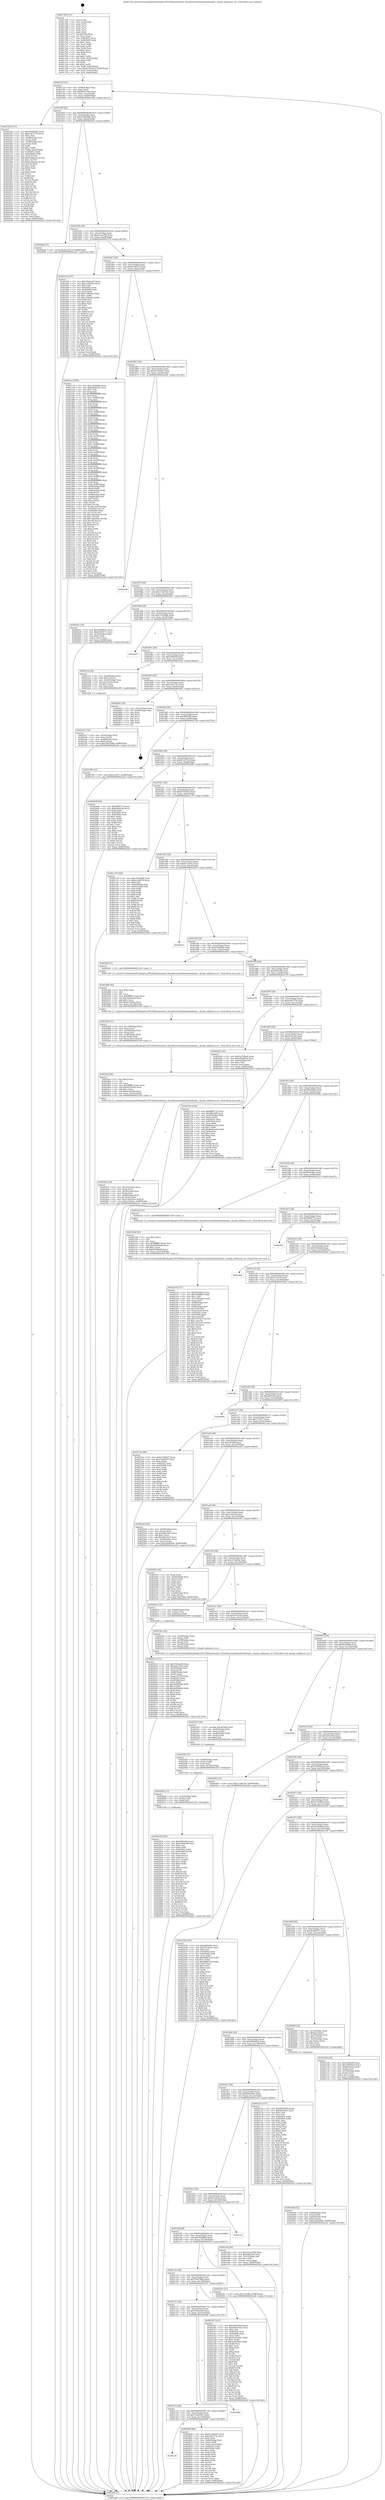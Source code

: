 digraph "0x401780" {
  label = "0x401780 (/mnt/c/Users/mathe/Desktop/tcc/POCII/binaries/extr_linuxdriversmtdnandrawdocg4.c_docg4_ooblayout_ecc_Final-ollvm.out::main(0))"
  labelloc = "t"
  node[shape=record]

  Entry [label="",width=0.3,height=0.3,shape=circle,fillcolor=black,style=filled]
  "0x4017ef" [label="{
     0x4017ef [32]\l
     | [instrs]\l
     &nbsp;&nbsp;0x4017ef \<+6\>: mov -0x98(%rbp),%eax\l
     &nbsp;&nbsp;0x4017f5 \<+2\>: mov %eax,%ecx\l
     &nbsp;&nbsp;0x4017f7 \<+6\>: sub $0x940473b2,%ecx\l
     &nbsp;&nbsp;0x4017fd \<+6\>: mov %eax,-0xac(%rbp)\l
     &nbsp;&nbsp;0x401803 \<+6\>: mov %ecx,-0xb0(%rbp)\l
     &nbsp;&nbsp;0x401809 \<+6\>: je 000000000040239a \<main+0xc1a\>\l
  }"]
  "0x40239a" [label="{
     0x40239a [171]\l
     | [instrs]\l
     &nbsp;&nbsp;0x40239a \<+5\>: mov $0x282059e8,%eax\l
     &nbsp;&nbsp;0x40239f \<+5\>: mov $0xec407379,%ecx\l
     &nbsp;&nbsp;0x4023a4 \<+2\>: mov $0x1,%dl\l
     &nbsp;&nbsp;0x4023a6 \<+4\>: mov -0x48(%rbp),%rsi\l
     &nbsp;&nbsp;0x4023aa \<+2\>: mov (%rsi),%edi\l
     &nbsp;&nbsp;0x4023ac \<+4\>: mov -0x58(%rbp),%rsi\l
     &nbsp;&nbsp;0x4023b0 \<+2\>: cmp (%rsi),%edi\l
     &nbsp;&nbsp;0x4023b2 \<+4\>: setl %r8b\l
     &nbsp;&nbsp;0x4023b6 \<+4\>: and $0x1,%r8b\l
     &nbsp;&nbsp;0x4023ba \<+4\>: mov %r8b,-0x2d(%rbp)\l
     &nbsp;&nbsp;0x4023be \<+7\>: mov 0x40505c,%edi\l
     &nbsp;&nbsp;0x4023c5 \<+8\>: mov 0x405060,%r9d\l
     &nbsp;&nbsp;0x4023cd \<+3\>: mov %edi,%r10d\l
     &nbsp;&nbsp;0x4023d0 \<+7\>: add $0x6cddaacd,%r10d\l
     &nbsp;&nbsp;0x4023d7 \<+4\>: sub $0x1,%r10d\l
     &nbsp;&nbsp;0x4023db \<+7\>: sub $0x6cddaacd,%r10d\l
     &nbsp;&nbsp;0x4023e2 \<+4\>: imul %r10d,%edi\l
     &nbsp;&nbsp;0x4023e6 \<+3\>: and $0x1,%edi\l
     &nbsp;&nbsp;0x4023e9 \<+3\>: cmp $0x0,%edi\l
     &nbsp;&nbsp;0x4023ec \<+4\>: sete %r8b\l
     &nbsp;&nbsp;0x4023f0 \<+4\>: cmp $0xa,%r9d\l
     &nbsp;&nbsp;0x4023f4 \<+4\>: setl %r11b\l
     &nbsp;&nbsp;0x4023f8 \<+3\>: mov %r8b,%bl\l
     &nbsp;&nbsp;0x4023fb \<+3\>: xor $0xff,%bl\l
     &nbsp;&nbsp;0x4023fe \<+3\>: mov %r11b,%r14b\l
     &nbsp;&nbsp;0x402401 \<+4\>: xor $0xff,%r14b\l
     &nbsp;&nbsp;0x402405 \<+3\>: xor $0x0,%dl\l
     &nbsp;&nbsp;0x402408 \<+3\>: mov %bl,%r15b\l
     &nbsp;&nbsp;0x40240b \<+4\>: and $0x0,%r15b\l
     &nbsp;&nbsp;0x40240f \<+3\>: and %dl,%r8b\l
     &nbsp;&nbsp;0x402412 \<+3\>: mov %r14b,%r12b\l
     &nbsp;&nbsp;0x402415 \<+4\>: and $0x0,%r12b\l
     &nbsp;&nbsp;0x402419 \<+3\>: and %dl,%r11b\l
     &nbsp;&nbsp;0x40241c \<+3\>: or %r8b,%r15b\l
     &nbsp;&nbsp;0x40241f \<+3\>: or %r11b,%r12b\l
     &nbsp;&nbsp;0x402422 \<+3\>: xor %r12b,%r15b\l
     &nbsp;&nbsp;0x402425 \<+3\>: or %r14b,%bl\l
     &nbsp;&nbsp;0x402428 \<+3\>: xor $0xff,%bl\l
     &nbsp;&nbsp;0x40242b \<+3\>: or $0x0,%dl\l
     &nbsp;&nbsp;0x40242e \<+2\>: and %dl,%bl\l
     &nbsp;&nbsp;0x402430 \<+3\>: or %bl,%r15b\l
     &nbsp;&nbsp;0x402433 \<+4\>: test $0x1,%r15b\l
     &nbsp;&nbsp;0x402437 \<+3\>: cmovne %ecx,%eax\l
     &nbsp;&nbsp;0x40243a \<+6\>: mov %eax,-0x98(%rbp)\l
     &nbsp;&nbsp;0x402440 \<+5\>: jmp 0000000000402a26 \<main+0x12a6\>\l
  }"]
  "0x40180f" [label="{
     0x40180f [28]\l
     | [instrs]\l
     &nbsp;&nbsp;0x40180f \<+5\>: jmp 0000000000401814 \<main+0x94\>\l
     &nbsp;&nbsp;0x401814 \<+6\>: mov -0xac(%rbp),%eax\l
     &nbsp;&nbsp;0x40181a \<+5\>: sub $0xa19b8398,%eax\l
     &nbsp;&nbsp;0x40181f \<+6\>: mov %eax,-0xb4(%rbp)\l
     &nbsp;&nbsp;0x401825 \<+6\>: je 00000000004026a6 \<main+0xf26\>\l
  }"]
  Exit [label="",width=0.3,height=0.3,shape=circle,fillcolor=black,style=filled,peripheries=2]
  "0x4026a6" [label="{
     0x4026a6 [15]\l
     | [instrs]\l
     &nbsp;&nbsp;0x4026a6 \<+10\>: movl $0xd412071d,-0x98(%rbp)\l
     &nbsp;&nbsp;0x4026b0 \<+5\>: jmp 0000000000402a26 \<main+0x12a6\>\l
  }"]
  "0x40182b" [label="{
     0x40182b [28]\l
     | [instrs]\l
     &nbsp;&nbsp;0x40182b \<+5\>: jmp 0000000000401830 \<main+0xb0\>\l
     &nbsp;&nbsp;0x401830 \<+6\>: mov -0xac(%rbp),%eax\l
     &nbsp;&nbsp;0x401836 \<+5\>: sub $0xa32a3798,%eax\l
     &nbsp;&nbsp;0x40183b \<+6\>: mov %eax,-0xb8(%rbp)\l
     &nbsp;&nbsp;0x401841 \<+6\>: je 0000000000401f7d \<main+0x7fd\>\l
  }"]
  "0x401c6f" [label="{
     0x401c6f\l
  }", style=dashed]
  "0x401f7d" [label="{
     0x401f7d [147]\l
     | [instrs]\l
     &nbsp;&nbsp;0x401f7d \<+5\>: mov $0x7945ac49,%eax\l
     &nbsp;&nbsp;0x401f82 \<+5\>: mov $0x212fe48a,%ecx\l
     &nbsp;&nbsp;0x401f87 \<+2\>: mov $0x1,%dl\l
     &nbsp;&nbsp;0x401f89 \<+7\>: mov 0x40505c,%esi\l
     &nbsp;&nbsp;0x401f90 \<+7\>: mov 0x405060,%edi\l
     &nbsp;&nbsp;0x401f97 \<+3\>: mov %esi,%r8d\l
     &nbsp;&nbsp;0x401f9a \<+7\>: add $0xc1f4be0e,%r8d\l
     &nbsp;&nbsp;0x401fa1 \<+4\>: sub $0x1,%r8d\l
     &nbsp;&nbsp;0x401fa5 \<+7\>: sub $0xc1f4be0e,%r8d\l
     &nbsp;&nbsp;0x401fac \<+4\>: imul %r8d,%esi\l
     &nbsp;&nbsp;0x401fb0 \<+3\>: and $0x1,%esi\l
     &nbsp;&nbsp;0x401fb3 \<+3\>: cmp $0x0,%esi\l
     &nbsp;&nbsp;0x401fb6 \<+4\>: sete %r9b\l
     &nbsp;&nbsp;0x401fba \<+3\>: cmp $0xa,%edi\l
     &nbsp;&nbsp;0x401fbd \<+4\>: setl %r10b\l
     &nbsp;&nbsp;0x401fc1 \<+3\>: mov %r9b,%r11b\l
     &nbsp;&nbsp;0x401fc4 \<+4\>: xor $0xff,%r11b\l
     &nbsp;&nbsp;0x401fc8 \<+3\>: mov %r10b,%bl\l
     &nbsp;&nbsp;0x401fcb \<+3\>: xor $0xff,%bl\l
     &nbsp;&nbsp;0x401fce \<+3\>: xor $0x0,%dl\l
     &nbsp;&nbsp;0x401fd1 \<+3\>: mov %r11b,%r14b\l
     &nbsp;&nbsp;0x401fd4 \<+4\>: and $0x0,%r14b\l
     &nbsp;&nbsp;0x401fd8 \<+3\>: and %dl,%r9b\l
     &nbsp;&nbsp;0x401fdb \<+3\>: mov %bl,%r15b\l
     &nbsp;&nbsp;0x401fde \<+4\>: and $0x0,%r15b\l
     &nbsp;&nbsp;0x401fe2 \<+3\>: and %dl,%r10b\l
     &nbsp;&nbsp;0x401fe5 \<+3\>: or %r9b,%r14b\l
     &nbsp;&nbsp;0x401fe8 \<+3\>: or %r10b,%r15b\l
     &nbsp;&nbsp;0x401feb \<+3\>: xor %r15b,%r14b\l
     &nbsp;&nbsp;0x401fee \<+3\>: or %bl,%r11b\l
     &nbsp;&nbsp;0x401ff1 \<+4\>: xor $0xff,%r11b\l
     &nbsp;&nbsp;0x401ff5 \<+3\>: or $0x0,%dl\l
     &nbsp;&nbsp;0x401ff8 \<+3\>: and %dl,%r11b\l
     &nbsp;&nbsp;0x401ffb \<+3\>: or %r11b,%r14b\l
     &nbsp;&nbsp;0x401ffe \<+4\>: test $0x1,%r14b\l
     &nbsp;&nbsp;0x402002 \<+3\>: cmovne %ecx,%eax\l
     &nbsp;&nbsp;0x402005 \<+6\>: mov %eax,-0x98(%rbp)\l
     &nbsp;&nbsp;0x40200b \<+5\>: jmp 0000000000402a26 \<main+0x12a6\>\l
  }"]
  "0x401847" [label="{
     0x401847 [28]\l
     | [instrs]\l
     &nbsp;&nbsp;0x401847 \<+5\>: jmp 000000000040184c \<main+0xcc\>\l
     &nbsp;&nbsp;0x40184c \<+6\>: mov -0xac(%rbp),%eax\l
     &nbsp;&nbsp;0x401852 \<+5\>: sub $0xb21df570,%eax\l
     &nbsp;&nbsp;0x401857 \<+6\>: mov %eax,-0xbc(%rbp)\l
     &nbsp;&nbsp;0x40185d \<+6\>: je 0000000000401ce3 \<main+0x563\>\l
  }"]
  "0x402800" [label="{
     0x402800 [99]\l
     | [instrs]\l
     &nbsp;&nbsp;0x402800 \<+5\>: mov $0xb2344bd7,%eax\l
     &nbsp;&nbsp;0x402805 \<+5\>: mov $0xced4174c,%ecx\l
     &nbsp;&nbsp;0x40280a \<+2\>: xor %edx,%edx\l
     &nbsp;&nbsp;0x40280c \<+7\>: mov -0x90(%rbp),%rsi\l
     &nbsp;&nbsp;0x402813 \<+2\>: mov (%rsi),%edi\l
     &nbsp;&nbsp;0x402815 \<+3\>: mov %edi,-0x2c(%rbp)\l
     &nbsp;&nbsp;0x402818 \<+7\>: mov 0x40505c,%edi\l
     &nbsp;&nbsp;0x40281f \<+8\>: mov 0x405060,%r8d\l
     &nbsp;&nbsp;0x402827 \<+3\>: sub $0x1,%edx\l
     &nbsp;&nbsp;0x40282a \<+3\>: mov %edi,%r9d\l
     &nbsp;&nbsp;0x40282d \<+3\>: add %edx,%r9d\l
     &nbsp;&nbsp;0x402830 \<+4\>: imul %r9d,%edi\l
     &nbsp;&nbsp;0x402834 \<+3\>: and $0x1,%edi\l
     &nbsp;&nbsp;0x402837 \<+3\>: cmp $0x0,%edi\l
     &nbsp;&nbsp;0x40283a \<+4\>: sete %r10b\l
     &nbsp;&nbsp;0x40283e \<+4\>: cmp $0xa,%r8d\l
     &nbsp;&nbsp;0x402842 \<+4\>: setl %r11b\l
     &nbsp;&nbsp;0x402846 \<+3\>: mov %r10b,%bl\l
     &nbsp;&nbsp;0x402849 \<+3\>: and %r11b,%bl\l
     &nbsp;&nbsp;0x40284c \<+3\>: xor %r11b,%r10b\l
     &nbsp;&nbsp;0x40284f \<+3\>: or %r10b,%bl\l
     &nbsp;&nbsp;0x402852 \<+3\>: test $0x1,%bl\l
     &nbsp;&nbsp;0x402855 \<+3\>: cmovne %ecx,%eax\l
     &nbsp;&nbsp;0x402858 \<+6\>: mov %eax,-0x98(%rbp)\l
     &nbsp;&nbsp;0x40285e \<+5\>: jmp 0000000000402a26 \<main+0x12a6\>\l
  }"]
  "0x401ce3" [label="{
     0x401ce3 [376]\l
     | [instrs]\l
     &nbsp;&nbsp;0x401ce3 \<+5\>: mov $0xc7b56ddb,%eax\l
     &nbsp;&nbsp;0x401ce8 \<+5\>: mov $0x60b45c6e,%ecx\l
     &nbsp;&nbsp;0x401ced \<+2\>: mov $0x1,%dl\l
     &nbsp;&nbsp;0x401cef \<+3\>: mov %rsp,%rsi\l
     &nbsp;&nbsp;0x401cf2 \<+4\>: add $0xfffffffffffffff0,%rsi\l
     &nbsp;&nbsp;0x401cf6 \<+3\>: mov %rsi,%rsp\l
     &nbsp;&nbsp;0x401cf9 \<+7\>: mov %rsi,-0x90(%rbp)\l
     &nbsp;&nbsp;0x401d00 \<+3\>: mov %rsp,%rsi\l
     &nbsp;&nbsp;0x401d03 \<+4\>: add $0xfffffffffffffff0,%rsi\l
     &nbsp;&nbsp;0x401d07 \<+3\>: mov %rsi,%rsp\l
     &nbsp;&nbsp;0x401d0a \<+3\>: mov %rsp,%rdi\l
     &nbsp;&nbsp;0x401d0d \<+4\>: add $0xfffffffffffffff0,%rdi\l
     &nbsp;&nbsp;0x401d11 \<+3\>: mov %rdi,%rsp\l
     &nbsp;&nbsp;0x401d14 \<+7\>: mov %rdi,-0x88(%rbp)\l
     &nbsp;&nbsp;0x401d1b \<+3\>: mov %rsp,%rdi\l
     &nbsp;&nbsp;0x401d1e \<+4\>: add $0xfffffffffffffff0,%rdi\l
     &nbsp;&nbsp;0x401d22 \<+3\>: mov %rdi,%rsp\l
     &nbsp;&nbsp;0x401d25 \<+4\>: mov %rdi,-0x80(%rbp)\l
     &nbsp;&nbsp;0x401d29 \<+3\>: mov %rsp,%rdi\l
     &nbsp;&nbsp;0x401d2c \<+4\>: add $0xfffffffffffffff0,%rdi\l
     &nbsp;&nbsp;0x401d30 \<+3\>: mov %rdi,%rsp\l
     &nbsp;&nbsp;0x401d33 \<+4\>: mov %rdi,-0x78(%rbp)\l
     &nbsp;&nbsp;0x401d37 \<+3\>: mov %rsp,%rdi\l
     &nbsp;&nbsp;0x401d3a \<+4\>: add $0xfffffffffffffff0,%rdi\l
     &nbsp;&nbsp;0x401d3e \<+3\>: mov %rdi,%rsp\l
     &nbsp;&nbsp;0x401d41 \<+4\>: mov %rdi,-0x70(%rbp)\l
     &nbsp;&nbsp;0x401d45 \<+3\>: mov %rsp,%rdi\l
     &nbsp;&nbsp;0x401d48 \<+4\>: add $0xfffffffffffffff0,%rdi\l
     &nbsp;&nbsp;0x401d4c \<+3\>: mov %rdi,%rsp\l
     &nbsp;&nbsp;0x401d4f \<+4\>: mov %rdi,-0x68(%rbp)\l
     &nbsp;&nbsp;0x401d53 \<+3\>: mov %rsp,%rdi\l
     &nbsp;&nbsp;0x401d56 \<+4\>: add $0xfffffffffffffff0,%rdi\l
     &nbsp;&nbsp;0x401d5a \<+3\>: mov %rdi,%rsp\l
     &nbsp;&nbsp;0x401d5d \<+4\>: mov %rdi,-0x60(%rbp)\l
     &nbsp;&nbsp;0x401d61 \<+3\>: mov %rsp,%rdi\l
     &nbsp;&nbsp;0x401d64 \<+4\>: add $0xfffffffffffffff0,%rdi\l
     &nbsp;&nbsp;0x401d68 \<+3\>: mov %rdi,%rsp\l
     &nbsp;&nbsp;0x401d6b \<+4\>: mov %rdi,-0x58(%rbp)\l
     &nbsp;&nbsp;0x401d6f \<+3\>: mov %rsp,%rdi\l
     &nbsp;&nbsp;0x401d72 \<+4\>: add $0xfffffffffffffff0,%rdi\l
     &nbsp;&nbsp;0x401d76 \<+3\>: mov %rdi,%rsp\l
     &nbsp;&nbsp;0x401d79 \<+4\>: mov %rdi,-0x50(%rbp)\l
     &nbsp;&nbsp;0x401d7d \<+3\>: mov %rsp,%rdi\l
     &nbsp;&nbsp;0x401d80 \<+4\>: add $0xfffffffffffffff0,%rdi\l
     &nbsp;&nbsp;0x401d84 \<+3\>: mov %rdi,%rsp\l
     &nbsp;&nbsp;0x401d87 \<+4\>: mov %rdi,-0x48(%rbp)\l
     &nbsp;&nbsp;0x401d8b \<+3\>: mov %rsp,%rdi\l
     &nbsp;&nbsp;0x401d8e \<+4\>: add $0xfffffffffffffff0,%rdi\l
     &nbsp;&nbsp;0x401d92 \<+3\>: mov %rdi,%rsp\l
     &nbsp;&nbsp;0x401d95 \<+4\>: mov %rdi,-0x40(%rbp)\l
     &nbsp;&nbsp;0x401d99 \<+7\>: mov -0x90(%rbp),%rdi\l
     &nbsp;&nbsp;0x401da0 \<+6\>: movl $0x0,(%rdi)\l
     &nbsp;&nbsp;0x401da6 \<+7\>: mov -0x9c(%rbp),%r8d\l
     &nbsp;&nbsp;0x401dad \<+3\>: mov %r8d,(%rsi)\l
     &nbsp;&nbsp;0x401db0 \<+7\>: mov -0x88(%rbp),%rdi\l
     &nbsp;&nbsp;0x401db7 \<+7\>: mov -0xa8(%rbp),%r9\l
     &nbsp;&nbsp;0x401dbe \<+3\>: mov %r9,(%rdi)\l
     &nbsp;&nbsp;0x401dc1 \<+3\>: cmpl $0x2,(%rsi)\l
     &nbsp;&nbsp;0x401dc4 \<+4\>: setne %r10b\l
     &nbsp;&nbsp;0x401dc8 \<+4\>: and $0x1,%r10b\l
     &nbsp;&nbsp;0x401dcc \<+4\>: mov %r10b,-0x35(%rbp)\l
     &nbsp;&nbsp;0x401dd0 \<+8\>: mov 0x40505c,%r11d\l
     &nbsp;&nbsp;0x401dd8 \<+7\>: mov 0x405060,%ebx\l
     &nbsp;&nbsp;0x401ddf \<+3\>: mov %r11d,%r14d\l
     &nbsp;&nbsp;0x401de2 \<+7\>: sub $0x7dac944c,%r14d\l
     &nbsp;&nbsp;0x401de9 \<+4\>: sub $0x1,%r14d\l
     &nbsp;&nbsp;0x401ded \<+7\>: add $0x7dac944c,%r14d\l
     &nbsp;&nbsp;0x401df4 \<+4\>: imul %r14d,%r11d\l
     &nbsp;&nbsp;0x401df8 \<+4\>: and $0x1,%r11d\l
     &nbsp;&nbsp;0x401dfc \<+4\>: cmp $0x0,%r11d\l
     &nbsp;&nbsp;0x401e00 \<+4\>: sete %r10b\l
     &nbsp;&nbsp;0x401e04 \<+3\>: cmp $0xa,%ebx\l
     &nbsp;&nbsp;0x401e07 \<+4\>: setl %r15b\l
     &nbsp;&nbsp;0x401e0b \<+3\>: mov %r10b,%r12b\l
     &nbsp;&nbsp;0x401e0e \<+4\>: xor $0xff,%r12b\l
     &nbsp;&nbsp;0x401e12 \<+3\>: mov %r15b,%r13b\l
     &nbsp;&nbsp;0x401e15 \<+4\>: xor $0xff,%r13b\l
     &nbsp;&nbsp;0x401e19 \<+3\>: xor $0x0,%dl\l
     &nbsp;&nbsp;0x401e1c \<+3\>: mov %r12b,%sil\l
     &nbsp;&nbsp;0x401e1f \<+4\>: and $0x0,%sil\l
     &nbsp;&nbsp;0x401e23 \<+3\>: and %dl,%r10b\l
     &nbsp;&nbsp;0x401e26 \<+3\>: mov %r13b,%dil\l
     &nbsp;&nbsp;0x401e29 \<+4\>: and $0x0,%dil\l
     &nbsp;&nbsp;0x401e2d \<+3\>: and %dl,%r15b\l
     &nbsp;&nbsp;0x401e30 \<+3\>: or %r10b,%sil\l
     &nbsp;&nbsp;0x401e33 \<+3\>: or %r15b,%dil\l
     &nbsp;&nbsp;0x401e36 \<+3\>: xor %dil,%sil\l
     &nbsp;&nbsp;0x401e39 \<+3\>: or %r13b,%r12b\l
     &nbsp;&nbsp;0x401e3c \<+4\>: xor $0xff,%r12b\l
     &nbsp;&nbsp;0x401e40 \<+3\>: or $0x0,%dl\l
     &nbsp;&nbsp;0x401e43 \<+3\>: and %dl,%r12b\l
     &nbsp;&nbsp;0x401e46 \<+3\>: or %r12b,%sil\l
     &nbsp;&nbsp;0x401e49 \<+4\>: test $0x1,%sil\l
     &nbsp;&nbsp;0x401e4d \<+3\>: cmovne %ecx,%eax\l
     &nbsp;&nbsp;0x401e50 \<+6\>: mov %eax,-0x98(%rbp)\l
     &nbsp;&nbsp;0x401e56 \<+5\>: jmp 0000000000402a26 \<main+0x12a6\>\l
  }"]
  "0x401863" [label="{
     0x401863 [28]\l
     | [instrs]\l
     &nbsp;&nbsp;0x401863 \<+5\>: jmp 0000000000401868 \<main+0xe8\>\l
     &nbsp;&nbsp;0x401868 \<+6\>: mov -0xac(%rbp),%eax\l
     &nbsp;&nbsp;0x40186e \<+5\>: sub $0xb2344bd7,%eax\l
     &nbsp;&nbsp;0x401873 \<+6\>: mov %eax,-0xc0(%rbp)\l
     &nbsp;&nbsp;0x401879 \<+6\>: je 0000000000402a0e \<main+0x128e\>\l
  }"]
  "0x401c53" [label="{
     0x401c53 [28]\l
     | [instrs]\l
     &nbsp;&nbsp;0x401c53 \<+5\>: jmp 0000000000401c58 \<main+0x4d8\>\l
     &nbsp;&nbsp;0x401c58 \<+6\>: mov -0xac(%rbp),%eax\l
     &nbsp;&nbsp;0x401c5e \<+5\>: sub $0x7cb665e5,%eax\l
     &nbsp;&nbsp;0x401c63 \<+6\>: mov %eax,-0x150(%rbp)\l
     &nbsp;&nbsp;0x401c69 \<+6\>: je 0000000000402800 \<main+0x1080\>\l
  }"]
  "0x402a0e" [label="{
     0x402a0e\l
  }", style=dashed]
  "0x40187f" [label="{
     0x40187f [28]\l
     | [instrs]\l
     &nbsp;&nbsp;0x40187f \<+5\>: jmp 0000000000401884 \<main+0x104\>\l
     &nbsp;&nbsp;0x401884 \<+6\>: mov -0xac(%rbp),%eax\l
     &nbsp;&nbsp;0x40188a \<+5\>: sub $0xc11b6726,%eax\l
     &nbsp;&nbsp;0x40188f \<+6\>: mov %eax,-0xc4(%rbp)\l
     &nbsp;&nbsp;0x401895 \<+6\>: je 00000000004020a1 \<main+0x921\>\l
  }"]
  "0x4028db" [label="{
     0x4028db\l
  }", style=dashed]
  "0x4020a1" [label="{
     0x4020a1 [30]\l
     | [instrs]\l
     &nbsp;&nbsp;0x4020a1 \<+5\>: mov $0x33609bc0,%eax\l
     &nbsp;&nbsp;0x4020a6 \<+5\>: mov $0x4c049571,%ecx\l
     &nbsp;&nbsp;0x4020ab \<+3\>: mov -0x34(%rbp),%edx\l
     &nbsp;&nbsp;0x4020ae \<+3\>: cmp $0x0,%edx\l
     &nbsp;&nbsp;0x4020b1 \<+3\>: cmove %ecx,%eax\l
     &nbsp;&nbsp;0x4020b4 \<+6\>: mov %eax,-0x98(%rbp)\l
     &nbsp;&nbsp;0x4020ba \<+5\>: jmp 0000000000402a26 \<main+0x12a6\>\l
  }"]
  "0x40189b" [label="{
     0x40189b [28]\l
     | [instrs]\l
     &nbsp;&nbsp;0x40189b \<+5\>: jmp 00000000004018a0 \<main+0x120\>\l
     &nbsp;&nbsp;0x4018a0 \<+6\>: mov -0xac(%rbp),%eax\l
     &nbsp;&nbsp;0x4018a6 \<+5\>: sub $0xc7b56ddb,%eax\l
     &nbsp;&nbsp;0x4018ab \<+6\>: mov %eax,-0xc8(%rbp)\l
     &nbsp;&nbsp;0x4018b1 \<+6\>: je 0000000000402875 \<main+0x10f5\>\l
  }"]
  "0x402618" [label="{
     0x402618 [142]\l
     | [instrs]\l
     &nbsp;&nbsp;0x402618 \<+5\>: mov $0xb86544e,%eax\l
     &nbsp;&nbsp;0x40261d \<+5\>: mov $0xa19b8398,%esi\l
     &nbsp;&nbsp;0x402622 \<+2\>: mov $0x1,%cl\l
     &nbsp;&nbsp;0x402624 \<+3\>: xor %r8d,%r8d\l
     &nbsp;&nbsp;0x402627 \<+8\>: mov 0x40505c,%r9d\l
     &nbsp;&nbsp;0x40262f \<+8\>: mov 0x405060,%r10d\l
     &nbsp;&nbsp;0x402637 \<+4\>: sub $0x1,%r8d\l
     &nbsp;&nbsp;0x40263b \<+3\>: mov %r9d,%r11d\l
     &nbsp;&nbsp;0x40263e \<+3\>: add %r8d,%r11d\l
     &nbsp;&nbsp;0x402641 \<+4\>: imul %r11d,%r9d\l
     &nbsp;&nbsp;0x402645 \<+4\>: and $0x1,%r9d\l
     &nbsp;&nbsp;0x402649 \<+4\>: cmp $0x0,%r9d\l
     &nbsp;&nbsp;0x40264d \<+3\>: sete %bl\l
     &nbsp;&nbsp;0x402650 \<+4\>: cmp $0xa,%r10d\l
     &nbsp;&nbsp;0x402654 \<+4\>: setl %r14b\l
     &nbsp;&nbsp;0x402658 \<+3\>: mov %bl,%r15b\l
     &nbsp;&nbsp;0x40265b \<+4\>: xor $0xff,%r15b\l
     &nbsp;&nbsp;0x40265f \<+3\>: mov %r14b,%r12b\l
     &nbsp;&nbsp;0x402662 \<+4\>: xor $0xff,%r12b\l
     &nbsp;&nbsp;0x402666 \<+3\>: xor $0x1,%cl\l
     &nbsp;&nbsp;0x402669 \<+3\>: mov %r15b,%r13b\l
     &nbsp;&nbsp;0x40266c \<+4\>: and $0xff,%r13b\l
     &nbsp;&nbsp;0x402670 \<+2\>: and %cl,%bl\l
     &nbsp;&nbsp;0x402672 \<+3\>: mov %r12b,%dl\l
     &nbsp;&nbsp;0x402675 \<+3\>: and $0xff,%dl\l
     &nbsp;&nbsp;0x402678 \<+3\>: and %cl,%r14b\l
     &nbsp;&nbsp;0x40267b \<+3\>: or %bl,%r13b\l
     &nbsp;&nbsp;0x40267e \<+3\>: or %r14b,%dl\l
     &nbsp;&nbsp;0x402681 \<+3\>: xor %dl,%r13b\l
     &nbsp;&nbsp;0x402684 \<+3\>: or %r12b,%r15b\l
     &nbsp;&nbsp;0x402687 \<+4\>: xor $0xff,%r15b\l
     &nbsp;&nbsp;0x40268b \<+3\>: or $0x1,%cl\l
     &nbsp;&nbsp;0x40268e \<+3\>: and %cl,%r15b\l
     &nbsp;&nbsp;0x402691 \<+3\>: or %r15b,%r13b\l
     &nbsp;&nbsp;0x402694 \<+4\>: test $0x1,%r13b\l
     &nbsp;&nbsp;0x402698 \<+3\>: cmovne %esi,%eax\l
     &nbsp;&nbsp;0x40269b \<+6\>: mov %eax,-0x98(%rbp)\l
     &nbsp;&nbsp;0x4026a1 \<+5\>: jmp 0000000000402a26 \<main+0x12a6\>\l
  }"]
  "0x402875" [label="{
     0x402875\l
  }", style=dashed]
  "0x4018b7" [label="{
     0x4018b7 [28]\l
     | [instrs]\l
     &nbsp;&nbsp;0x4018b7 \<+5\>: jmp 00000000004018bc \<main+0x13c\>\l
     &nbsp;&nbsp;0x4018bc \<+6\>: mov -0xac(%rbp),%eax\l
     &nbsp;&nbsp;0x4018c2 \<+5\>: sub $0xceb6fef9,%eax\l
     &nbsp;&nbsp;0x4018c7 \<+6\>: mov %eax,-0xcc(%rbp)\l
     &nbsp;&nbsp;0x4018cd \<+6\>: je 00000000004022ca \<main+0xb4a\>\l
  }"]
  "0x402609" [label="{
     0x402609 [15]\l
     | [instrs]\l
     &nbsp;&nbsp;0x402609 \<+4\>: mov -0x50(%rbp),%rdx\l
     &nbsp;&nbsp;0x40260d \<+3\>: mov (%rdx),%rdx\l
     &nbsp;&nbsp;0x402610 \<+3\>: mov %rdx,%rdi\l
     &nbsp;&nbsp;0x402613 \<+5\>: call 0000000000401030 \<free@plt\>\l
     | [calls]\l
     &nbsp;&nbsp;0x401030 \{1\} (unknown)\l
  }"]
  "0x4022ca" [label="{
     0x4022ca [29]\l
     | [instrs]\l
     &nbsp;&nbsp;0x4022ca \<+4\>: mov -0x58(%rbp),%rax\l
     &nbsp;&nbsp;0x4022ce \<+6\>: movl $0x1,(%rax)\l
     &nbsp;&nbsp;0x4022d4 \<+4\>: mov -0x58(%rbp),%rax\l
     &nbsp;&nbsp;0x4022d8 \<+3\>: movslq (%rax),%rax\l
     &nbsp;&nbsp;0x4022db \<+4\>: shl $0x3,%rax\l
     &nbsp;&nbsp;0x4022df \<+3\>: mov %rax,%rdi\l
     &nbsp;&nbsp;0x4022e2 \<+5\>: call 0000000000401050 \<malloc@plt\>\l
     | [calls]\l
     &nbsp;&nbsp;0x401050 \{1\} (unknown)\l
  }"]
  "0x4018d3" [label="{
     0x4018d3 [28]\l
     | [instrs]\l
     &nbsp;&nbsp;0x4018d3 \<+5\>: jmp 00000000004018d8 \<main+0x158\>\l
     &nbsp;&nbsp;0x4018d8 \<+6\>: mov -0xac(%rbp),%eax\l
     &nbsp;&nbsp;0x4018de \<+5\>: sub $0xced4174c,%eax\l
     &nbsp;&nbsp;0x4018e3 \<+6\>: mov %eax,-0xd0(%rbp)\l
     &nbsp;&nbsp;0x4018e9 \<+6\>: je 0000000000402863 \<main+0x10e3\>\l
  }"]
  "0x4025f4" [label="{
     0x4025f4 [21]\l
     | [instrs]\l
     &nbsp;&nbsp;0x4025f4 \<+4\>: mov -0x68(%rbp),%rdx\l
     &nbsp;&nbsp;0x4025f8 \<+3\>: mov (%rdx),%rdx\l
     &nbsp;&nbsp;0x4025fb \<+3\>: mov %rdx,%rdi\l
     &nbsp;&nbsp;0x4025fe \<+6\>: mov %eax,-0x160(%rbp)\l
     &nbsp;&nbsp;0x402604 \<+5\>: call 0000000000401030 \<free@plt\>\l
     | [calls]\l
     &nbsp;&nbsp;0x401030 \{1\} (unknown)\l
  }"]
  "0x402863" [label="{
     0x402863 [18]\l
     | [instrs]\l
     &nbsp;&nbsp;0x402863 \<+3\>: mov -0x2c(%rbp),%eax\l
     &nbsp;&nbsp;0x402866 \<+4\>: lea -0x28(%rbp),%rsp\l
     &nbsp;&nbsp;0x40286a \<+1\>: pop %rbx\l
     &nbsp;&nbsp;0x40286b \<+2\>: pop %r12\l
     &nbsp;&nbsp;0x40286d \<+2\>: pop %r13\l
     &nbsp;&nbsp;0x40286f \<+2\>: pop %r14\l
     &nbsp;&nbsp;0x402871 \<+2\>: pop %r15\l
     &nbsp;&nbsp;0x402873 \<+1\>: pop %rbp\l
     &nbsp;&nbsp;0x402874 \<+1\>: ret\l
  }"]
  "0x4018ef" [label="{
     0x4018ef [28]\l
     | [instrs]\l
     &nbsp;&nbsp;0x4018ef \<+5\>: jmp 00000000004018f4 \<main+0x174\>\l
     &nbsp;&nbsp;0x4018f4 \<+6\>: mov -0xac(%rbp),%eax\l
     &nbsp;&nbsp;0x4018fa \<+5\>: sub $0xcff0c40b,%eax\l
     &nbsp;&nbsp;0x4018ff \<+6\>: mov %eax,-0xd4(%rbp)\l
     &nbsp;&nbsp;0x401905 \<+6\>: je 000000000040279b \<main+0x101b\>\l
  }"]
  "0x4025d7" [label="{
     0x4025d7 [29]\l
     | [instrs]\l
     &nbsp;&nbsp;0x4025d7 \<+10\>: movabs $0x4030b6,%rdi\l
     &nbsp;&nbsp;0x4025e1 \<+4\>: mov -0x40(%rbp),%rdx\l
     &nbsp;&nbsp;0x4025e5 \<+2\>: mov %eax,(%rdx)\l
     &nbsp;&nbsp;0x4025e7 \<+4\>: mov -0x40(%rbp),%rdx\l
     &nbsp;&nbsp;0x4025eb \<+2\>: mov (%rdx),%esi\l
     &nbsp;&nbsp;0x4025ed \<+2\>: mov $0x0,%al\l
     &nbsp;&nbsp;0x4025ef \<+5\>: call 0000000000401040 \<printf@plt\>\l
     | [calls]\l
     &nbsp;&nbsp;0x401040 \{1\} (unknown)\l
  }"]
  "0x40279b" [label="{
     0x40279b [15]\l
     | [instrs]\l
     &nbsp;&nbsp;0x40279b \<+10\>: movl $0xc223fc7,-0x98(%rbp)\l
     &nbsp;&nbsp;0x4027a5 \<+5\>: jmp 0000000000402a26 \<main+0x12a6\>\l
  }"]
  "0x40190b" [label="{
     0x40190b [28]\l
     | [instrs]\l
     &nbsp;&nbsp;0x40190b \<+5\>: jmp 0000000000401910 \<main+0x190\>\l
     &nbsp;&nbsp;0x401910 \<+6\>: mov -0xac(%rbp),%eax\l
     &nbsp;&nbsp;0x401916 \<+5\>: sub $0xd412071d,%eax\l
     &nbsp;&nbsp;0x40191b \<+6\>: mov %eax,-0xd8(%rbp)\l
     &nbsp;&nbsp;0x401921 \<+6\>: je 00000000004026d8 \<main+0xf58\>\l
  }"]
  "0x4024d7" [label="{
     0x4024d7 [42]\l
     | [instrs]\l
     &nbsp;&nbsp;0x4024d7 \<+6\>: mov -0x15c(%rbp),%ecx\l
     &nbsp;&nbsp;0x4024dd \<+3\>: imul %eax,%ecx\l
     &nbsp;&nbsp;0x4024e0 \<+4\>: mov -0x50(%rbp),%rsi\l
     &nbsp;&nbsp;0x4024e4 \<+3\>: mov (%rsi),%rsi\l
     &nbsp;&nbsp;0x4024e7 \<+4\>: mov -0x48(%rbp),%rdi\l
     &nbsp;&nbsp;0x4024eb \<+3\>: movslq (%rdi),%rdi\l
     &nbsp;&nbsp;0x4024ee \<+4\>: mov %ecx,0x4(%rsi,%rdi,8)\l
     &nbsp;&nbsp;0x4024f2 \<+10\>: movl $0xcc5933a,-0x98(%rbp)\l
     &nbsp;&nbsp;0x4024fc \<+5\>: jmp 0000000000402a26 \<main+0x12a6\>\l
  }"]
  "0x4026d8" [label="{
     0x4026d8 [86]\l
     | [instrs]\l
     &nbsp;&nbsp;0x4026d8 \<+5\>: mov $0xf868f77a,%eax\l
     &nbsp;&nbsp;0x4026dd \<+5\>: mov $0xefc4e1ba,%ecx\l
     &nbsp;&nbsp;0x4026e2 \<+2\>: xor %edx,%edx\l
     &nbsp;&nbsp;0x4026e4 \<+7\>: mov 0x40505c,%esi\l
     &nbsp;&nbsp;0x4026eb \<+7\>: mov 0x405060,%edi\l
     &nbsp;&nbsp;0x4026f2 \<+3\>: sub $0x1,%edx\l
     &nbsp;&nbsp;0x4026f5 \<+3\>: mov %esi,%r8d\l
     &nbsp;&nbsp;0x4026f8 \<+3\>: add %edx,%r8d\l
     &nbsp;&nbsp;0x4026fb \<+4\>: imul %r8d,%esi\l
     &nbsp;&nbsp;0x4026ff \<+3\>: and $0x1,%esi\l
     &nbsp;&nbsp;0x402702 \<+3\>: cmp $0x0,%esi\l
     &nbsp;&nbsp;0x402705 \<+4\>: sete %r9b\l
     &nbsp;&nbsp;0x402709 \<+3\>: cmp $0xa,%edi\l
     &nbsp;&nbsp;0x40270c \<+4\>: setl %r10b\l
     &nbsp;&nbsp;0x402710 \<+3\>: mov %r9b,%r11b\l
     &nbsp;&nbsp;0x402713 \<+3\>: and %r10b,%r11b\l
     &nbsp;&nbsp;0x402716 \<+3\>: xor %r10b,%r9b\l
     &nbsp;&nbsp;0x402719 \<+3\>: or %r9b,%r11b\l
     &nbsp;&nbsp;0x40271c \<+4\>: test $0x1,%r11b\l
     &nbsp;&nbsp;0x402720 \<+3\>: cmovne %ecx,%eax\l
     &nbsp;&nbsp;0x402723 \<+6\>: mov %eax,-0x98(%rbp)\l
     &nbsp;&nbsp;0x402729 \<+5\>: jmp 0000000000402a26 \<main+0x12a6\>\l
  }"]
  "0x401927" [label="{
     0x401927 [28]\l
     | [instrs]\l
     &nbsp;&nbsp;0x401927 \<+5\>: jmp 000000000040192c \<main+0x1ac\>\l
     &nbsp;&nbsp;0x40192c \<+6\>: mov -0xac(%rbp),%eax\l
     &nbsp;&nbsp;0x401932 \<+5\>: sub $0xd7595555,%eax\l
     &nbsp;&nbsp;0x401937 \<+6\>: mov %eax,-0xdc(%rbp)\l
     &nbsp;&nbsp;0x40193d \<+6\>: je 0000000000401c79 \<main+0x4f9\>\l
  }"]
  "0x4024af" [label="{
     0x4024af [40]\l
     | [instrs]\l
     &nbsp;&nbsp;0x4024af \<+5\>: mov $0x2,%ecx\l
     &nbsp;&nbsp;0x4024b4 \<+1\>: cltd\l
     &nbsp;&nbsp;0x4024b5 \<+2\>: idiv %ecx\l
     &nbsp;&nbsp;0x4024b7 \<+6\>: imul $0xfffffffe,%edx,%ecx\l
     &nbsp;&nbsp;0x4024bd \<+6\>: add $0x9432f526,%ecx\l
     &nbsp;&nbsp;0x4024c3 \<+3\>: add $0x1,%ecx\l
     &nbsp;&nbsp;0x4024c6 \<+6\>: sub $0x9432f526,%ecx\l
     &nbsp;&nbsp;0x4024cc \<+6\>: mov %ecx,-0x15c(%rbp)\l
     &nbsp;&nbsp;0x4024d2 \<+5\>: call 0000000000401160 \<next_i\>\l
     | [calls]\l
     &nbsp;&nbsp;0x401160 \{1\} (/mnt/c/Users/mathe/Desktop/tcc/POCII/binaries/extr_linuxdriversmtdnandrawdocg4.c_docg4_ooblayout_ecc_Final-ollvm.out::next_i)\l
  }"]
  "0x401c79" [label="{
     0x401c79 [106]\l
     | [instrs]\l
     &nbsp;&nbsp;0x401c79 \<+5\>: mov $0xc7b56ddb,%eax\l
     &nbsp;&nbsp;0x401c7e \<+5\>: mov $0xb21df570,%ecx\l
     &nbsp;&nbsp;0x401c83 \<+2\>: mov $0x1,%dl\l
     &nbsp;&nbsp;0x401c85 \<+7\>: mov -0x92(%rbp),%sil\l
     &nbsp;&nbsp;0x401c8c \<+7\>: mov -0x91(%rbp),%dil\l
     &nbsp;&nbsp;0x401c93 \<+3\>: mov %sil,%r8b\l
     &nbsp;&nbsp;0x401c96 \<+4\>: xor $0xff,%r8b\l
     &nbsp;&nbsp;0x401c9a \<+3\>: mov %dil,%r9b\l
     &nbsp;&nbsp;0x401c9d \<+4\>: xor $0xff,%r9b\l
     &nbsp;&nbsp;0x401ca1 \<+3\>: xor $0x1,%dl\l
     &nbsp;&nbsp;0x401ca4 \<+3\>: mov %r8b,%r10b\l
     &nbsp;&nbsp;0x401ca7 \<+4\>: and $0xff,%r10b\l
     &nbsp;&nbsp;0x401cab \<+3\>: and %dl,%sil\l
     &nbsp;&nbsp;0x401cae \<+3\>: mov %r9b,%r11b\l
     &nbsp;&nbsp;0x401cb1 \<+4\>: and $0xff,%r11b\l
     &nbsp;&nbsp;0x401cb5 \<+3\>: and %dl,%dil\l
     &nbsp;&nbsp;0x401cb8 \<+3\>: or %sil,%r10b\l
     &nbsp;&nbsp;0x401cbb \<+3\>: or %dil,%r11b\l
     &nbsp;&nbsp;0x401cbe \<+3\>: xor %r11b,%r10b\l
     &nbsp;&nbsp;0x401cc1 \<+3\>: or %r9b,%r8b\l
     &nbsp;&nbsp;0x401cc4 \<+4\>: xor $0xff,%r8b\l
     &nbsp;&nbsp;0x401cc8 \<+3\>: or $0x1,%dl\l
     &nbsp;&nbsp;0x401ccb \<+3\>: and %dl,%r8b\l
     &nbsp;&nbsp;0x401cce \<+3\>: or %r8b,%r10b\l
     &nbsp;&nbsp;0x401cd1 \<+4\>: test $0x1,%r10b\l
     &nbsp;&nbsp;0x401cd5 \<+3\>: cmovne %ecx,%eax\l
     &nbsp;&nbsp;0x401cd8 \<+6\>: mov %eax,-0x98(%rbp)\l
     &nbsp;&nbsp;0x401cde \<+5\>: jmp 0000000000402a26 \<main+0x12a6\>\l
  }"]
  "0x401943" [label="{
     0x401943 [28]\l
     | [instrs]\l
     &nbsp;&nbsp;0x401943 \<+5\>: jmp 0000000000401948 \<main+0x1c8\>\l
     &nbsp;&nbsp;0x401948 \<+6\>: mov -0xac(%rbp),%eax\l
     &nbsp;&nbsp;0x40194e \<+5\>: sub $0xdac1be43,%eax\l
     &nbsp;&nbsp;0x401953 \<+6\>: mov %eax,-0xe0(%rbp)\l
     &nbsp;&nbsp;0x401959 \<+6\>: je 00000000004026c4 \<main+0xf44\>\l
  }"]
  "0x402a26" [label="{
     0x402a26 [5]\l
     | [instrs]\l
     &nbsp;&nbsp;0x402a26 \<+5\>: jmp 00000000004017ef \<main+0x6f\>\l
  }"]
  "0x401780" [label="{
     0x401780 [111]\l
     | [instrs]\l
     &nbsp;&nbsp;0x401780 \<+1\>: push %rbp\l
     &nbsp;&nbsp;0x401781 \<+3\>: mov %rsp,%rbp\l
     &nbsp;&nbsp;0x401784 \<+2\>: push %r15\l
     &nbsp;&nbsp;0x401786 \<+2\>: push %r14\l
     &nbsp;&nbsp;0x401788 \<+2\>: push %r13\l
     &nbsp;&nbsp;0x40178a \<+2\>: push %r12\l
     &nbsp;&nbsp;0x40178c \<+1\>: push %rbx\l
     &nbsp;&nbsp;0x40178d \<+7\>: sub $0x168,%rsp\l
     &nbsp;&nbsp;0x401794 \<+2\>: xor %eax,%eax\l
     &nbsp;&nbsp;0x401796 \<+7\>: mov 0x40505c,%ecx\l
     &nbsp;&nbsp;0x40179d \<+7\>: mov 0x405060,%edx\l
     &nbsp;&nbsp;0x4017a4 \<+3\>: sub $0x1,%eax\l
     &nbsp;&nbsp;0x4017a7 \<+3\>: mov %ecx,%r8d\l
     &nbsp;&nbsp;0x4017aa \<+3\>: add %eax,%r8d\l
     &nbsp;&nbsp;0x4017ad \<+4\>: imul %r8d,%ecx\l
     &nbsp;&nbsp;0x4017b1 \<+3\>: and $0x1,%ecx\l
     &nbsp;&nbsp;0x4017b4 \<+3\>: cmp $0x0,%ecx\l
     &nbsp;&nbsp;0x4017b7 \<+4\>: sete %r9b\l
     &nbsp;&nbsp;0x4017bb \<+4\>: and $0x1,%r9b\l
     &nbsp;&nbsp;0x4017bf \<+7\>: mov %r9b,-0x92(%rbp)\l
     &nbsp;&nbsp;0x4017c6 \<+3\>: cmp $0xa,%edx\l
     &nbsp;&nbsp;0x4017c9 \<+4\>: setl %r9b\l
     &nbsp;&nbsp;0x4017cd \<+4\>: and $0x1,%r9b\l
     &nbsp;&nbsp;0x4017d1 \<+7\>: mov %r9b,-0x91(%rbp)\l
     &nbsp;&nbsp;0x4017d8 \<+10\>: movl $0xd7595555,-0x98(%rbp)\l
     &nbsp;&nbsp;0x4017e2 \<+6\>: mov %edi,-0x9c(%rbp)\l
     &nbsp;&nbsp;0x4017e8 \<+7\>: mov %rsi,-0xa8(%rbp)\l
  }"]
  "0x402490" [label="{
     0x402490 [31]\l
     | [instrs]\l
     &nbsp;&nbsp;0x402490 \<+6\>: mov -0x158(%rbp),%ecx\l
     &nbsp;&nbsp;0x402496 \<+3\>: imul %eax,%ecx\l
     &nbsp;&nbsp;0x402499 \<+4\>: mov -0x50(%rbp),%rsi\l
     &nbsp;&nbsp;0x40249d \<+3\>: mov (%rsi),%rsi\l
     &nbsp;&nbsp;0x4024a0 \<+4\>: mov -0x48(%rbp),%rdi\l
     &nbsp;&nbsp;0x4024a4 \<+3\>: movslq (%rdi),%rdi\l
     &nbsp;&nbsp;0x4024a7 \<+3\>: mov %ecx,(%rsi,%rdi,8)\l
     &nbsp;&nbsp;0x4024aa \<+5\>: call 0000000000401160 \<next_i\>\l
     | [calls]\l
     &nbsp;&nbsp;0x401160 \{1\} (/mnt/c/Users/mathe/Desktop/tcc/POCII/binaries/extr_linuxdriversmtdnandrawdocg4.c_docg4_ooblayout_ecc_Final-ollvm.out::next_i)\l
  }"]
  "0x402468" [label="{
     0x402468 [40]\l
     | [instrs]\l
     &nbsp;&nbsp;0x402468 \<+5\>: mov $0x2,%ecx\l
     &nbsp;&nbsp;0x40246d \<+1\>: cltd\l
     &nbsp;&nbsp;0x40246e \<+2\>: idiv %ecx\l
     &nbsp;&nbsp;0x402470 \<+6\>: imul $0xfffffffe,%edx,%ecx\l
     &nbsp;&nbsp;0x402476 \<+6\>: sub $0xcb3a4eeb,%ecx\l
     &nbsp;&nbsp;0x40247c \<+3\>: add $0x1,%ecx\l
     &nbsp;&nbsp;0x40247f \<+6\>: add $0xcb3a4eeb,%ecx\l
     &nbsp;&nbsp;0x402485 \<+6\>: mov %ecx,-0x158(%rbp)\l
     &nbsp;&nbsp;0x40248b \<+5\>: call 0000000000401160 \<next_i\>\l
     | [calls]\l
     &nbsp;&nbsp;0x401160 \{1\} (/mnt/c/Users/mathe/Desktop/tcc/POCII/binaries/extr_linuxdriversmtdnandrawdocg4.c_docg4_ooblayout_ecc_Final-ollvm.out::next_i)\l
  }"]
  "0x4026c4" [label="{
     0x4026c4\l
  }", style=dashed]
  "0x40195f" [label="{
     0x40195f [28]\l
     | [instrs]\l
     &nbsp;&nbsp;0x40195f \<+5\>: jmp 0000000000401964 \<main+0x1e4\>\l
     &nbsp;&nbsp;0x401964 \<+6\>: mov -0xac(%rbp),%eax\l
     &nbsp;&nbsp;0x40196a \<+5\>: sub $0xe50a9b3a,%eax\l
     &nbsp;&nbsp;0x40196f \<+6\>: mov %eax,-0xe4(%rbp)\l
     &nbsp;&nbsp;0x401975 \<+6\>: je 0000000000402463 \<main+0xce3\>\l
  }"]
  "0x401c37" [label="{
     0x401c37 [28]\l
     | [instrs]\l
     &nbsp;&nbsp;0x401c37 \<+5\>: jmp 0000000000401c3c \<main+0x4bc\>\l
     &nbsp;&nbsp;0x401c3c \<+6\>: mov -0xac(%rbp),%eax\l
     &nbsp;&nbsp;0x401c42 \<+5\>: sub $0x7945ac49,%eax\l
     &nbsp;&nbsp;0x401c47 \<+6\>: mov %eax,-0x14c(%rbp)\l
     &nbsp;&nbsp;0x401c4d \<+6\>: je 00000000004028db \<main+0x115b\>\l
  }"]
  "0x402463" [label="{
     0x402463 [5]\l
     | [instrs]\l
     &nbsp;&nbsp;0x402463 \<+5\>: call 0000000000401160 \<next_i\>\l
     | [calls]\l
     &nbsp;&nbsp;0x401160 \{1\} (/mnt/c/Users/mathe/Desktop/tcc/POCII/binaries/extr_linuxdriversmtdnandrawdocg4.c_docg4_ooblayout_ecc_Final-ollvm.out::next_i)\l
  }"]
  "0x40197b" [label="{
     0x40197b [28]\l
     | [instrs]\l
     &nbsp;&nbsp;0x40197b \<+5\>: jmp 0000000000401980 \<main+0x200\>\l
     &nbsp;&nbsp;0x401980 \<+6\>: mov -0xac(%rbp),%eax\l
     &nbsp;&nbsp;0x401986 \<+5\>: sub $0xe9b22ffa,%eax\l
     &nbsp;&nbsp;0x40198b \<+6\>: mov %eax,-0xe8(%rbp)\l
     &nbsp;&nbsp;0x401991 \<+6\>: je 0000000000401e79 \<main+0x6f9\>\l
  }"]
  "0x402307" [label="{
     0x402307 [147]\l
     | [instrs]\l
     &nbsp;&nbsp;0x402307 \<+5\>: mov $0x282059e8,%eax\l
     &nbsp;&nbsp;0x40230c \<+5\>: mov $0x940473b2,%ecx\l
     &nbsp;&nbsp;0x402311 \<+2\>: mov $0x1,%dl\l
     &nbsp;&nbsp;0x402313 \<+7\>: mov 0x40505c,%esi\l
     &nbsp;&nbsp;0x40231a \<+7\>: mov 0x405060,%edi\l
     &nbsp;&nbsp;0x402321 \<+3\>: mov %esi,%r8d\l
     &nbsp;&nbsp;0x402324 \<+7\>: add $0x5e2b3dd1,%r8d\l
     &nbsp;&nbsp;0x40232b \<+4\>: sub $0x1,%r8d\l
     &nbsp;&nbsp;0x40232f \<+7\>: sub $0x5e2b3dd1,%r8d\l
     &nbsp;&nbsp;0x402336 \<+4\>: imul %r8d,%esi\l
     &nbsp;&nbsp;0x40233a \<+3\>: and $0x1,%esi\l
     &nbsp;&nbsp;0x40233d \<+3\>: cmp $0x0,%esi\l
     &nbsp;&nbsp;0x402340 \<+4\>: sete %r9b\l
     &nbsp;&nbsp;0x402344 \<+3\>: cmp $0xa,%edi\l
     &nbsp;&nbsp;0x402347 \<+4\>: setl %r10b\l
     &nbsp;&nbsp;0x40234b \<+3\>: mov %r9b,%r11b\l
     &nbsp;&nbsp;0x40234e \<+4\>: xor $0xff,%r11b\l
     &nbsp;&nbsp;0x402352 \<+3\>: mov %r10b,%bl\l
     &nbsp;&nbsp;0x402355 \<+3\>: xor $0xff,%bl\l
     &nbsp;&nbsp;0x402358 \<+3\>: xor $0x1,%dl\l
     &nbsp;&nbsp;0x40235b \<+3\>: mov %r11b,%r14b\l
     &nbsp;&nbsp;0x40235e \<+4\>: and $0xff,%r14b\l
     &nbsp;&nbsp;0x402362 \<+3\>: and %dl,%r9b\l
     &nbsp;&nbsp;0x402365 \<+3\>: mov %bl,%r15b\l
     &nbsp;&nbsp;0x402368 \<+4\>: and $0xff,%r15b\l
     &nbsp;&nbsp;0x40236c \<+3\>: and %dl,%r10b\l
     &nbsp;&nbsp;0x40236f \<+3\>: or %r9b,%r14b\l
     &nbsp;&nbsp;0x402372 \<+3\>: or %r10b,%r15b\l
     &nbsp;&nbsp;0x402375 \<+3\>: xor %r15b,%r14b\l
     &nbsp;&nbsp;0x402378 \<+3\>: or %bl,%r11b\l
     &nbsp;&nbsp;0x40237b \<+4\>: xor $0xff,%r11b\l
     &nbsp;&nbsp;0x40237f \<+3\>: or $0x1,%dl\l
     &nbsp;&nbsp;0x402382 \<+3\>: and %dl,%r11b\l
     &nbsp;&nbsp;0x402385 \<+3\>: or %r11b,%r14b\l
     &nbsp;&nbsp;0x402388 \<+4\>: test $0x1,%r14b\l
     &nbsp;&nbsp;0x40238c \<+3\>: cmovne %ecx,%eax\l
     &nbsp;&nbsp;0x40238f \<+6\>: mov %eax,-0x98(%rbp)\l
     &nbsp;&nbsp;0x402395 \<+5\>: jmp 0000000000402a26 \<main+0x12a6\>\l
  }"]
  "0x401e79" [label="{
     0x401e79\l
  }", style=dashed]
  "0x401997" [label="{
     0x401997 [28]\l
     | [instrs]\l
     &nbsp;&nbsp;0x401997 \<+5\>: jmp 000000000040199c \<main+0x21c\>\l
     &nbsp;&nbsp;0x40199c \<+6\>: mov -0xac(%rbp),%eax\l
     &nbsp;&nbsp;0x4019a2 \<+5\>: sub $0xec407379,%eax\l
     &nbsp;&nbsp;0x4019a7 \<+6\>: mov %eax,-0xec(%rbp)\l
     &nbsp;&nbsp;0x4019ad \<+6\>: je 0000000000402445 \<main+0xcc5\>\l
  }"]
  "0x4022e7" [label="{
     0x4022e7 [32]\l
     | [instrs]\l
     &nbsp;&nbsp;0x4022e7 \<+4\>: mov -0x50(%rbp),%rdi\l
     &nbsp;&nbsp;0x4022eb \<+3\>: mov %rax,(%rdi)\l
     &nbsp;&nbsp;0x4022ee \<+4\>: mov -0x48(%rbp),%rax\l
     &nbsp;&nbsp;0x4022f2 \<+6\>: movl $0x0,(%rax)\l
     &nbsp;&nbsp;0x4022f8 \<+10\>: movl $0x78a4788a,-0x98(%rbp)\l
     &nbsp;&nbsp;0x402302 \<+5\>: jmp 0000000000402a26 \<main+0x12a6\>\l
  }"]
  "0x402445" [label="{
     0x402445 [30]\l
     | [instrs]\l
     &nbsp;&nbsp;0x402445 \<+5\>: mov $0x3e7b38eb,%eax\l
     &nbsp;&nbsp;0x40244a \<+5\>: mov $0xe50a9b3a,%ecx\l
     &nbsp;&nbsp;0x40244f \<+3\>: mov -0x2d(%rbp),%dl\l
     &nbsp;&nbsp;0x402452 \<+3\>: test $0x1,%dl\l
     &nbsp;&nbsp;0x402455 \<+3\>: cmovne %ecx,%eax\l
     &nbsp;&nbsp;0x402458 \<+6\>: mov %eax,-0x98(%rbp)\l
     &nbsp;&nbsp;0x40245e \<+5\>: jmp 0000000000402a26 \<main+0x12a6\>\l
  }"]
  "0x4019b3" [label="{
     0x4019b3 [28]\l
     | [instrs]\l
     &nbsp;&nbsp;0x4019b3 \<+5\>: jmp 00000000004019b8 \<main+0x238\>\l
     &nbsp;&nbsp;0x4019b8 \<+6\>: mov -0xac(%rbp),%eax\l
     &nbsp;&nbsp;0x4019be \<+5\>: sub $0xefc4e1ba,%eax\l
     &nbsp;&nbsp;0x4019c3 \<+6\>: mov %eax,-0xf0(%rbp)\l
     &nbsp;&nbsp;0x4019c9 \<+6\>: je 000000000040272e \<main+0xfae\>\l
  }"]
  "0x401c1b" [label="{
     0x401c1b [28]\l
     | [instrs]\l
     &nbsp;&nbsp;0x401c1b \<+5\>: jmp 0000000000401c20 \<main+0x4a0\>\l
     &nbsp;&nbsp;0x401c20 \<+6\>: mov -0xac(%rbp),%eax\l
     &nbsp;&nbsp;0x401c26 \<+5\>: sub $0x78a4788a,%eax\l
     &nbsp;&nbsp;0x401c2b \<+6\>: mov %eax,-0x148(%rbp)\l
     &nbsp;&nbsp;0x401c31 \<+6\>: je 0000000000402307 \<main+0xb87\>\l
  }"]
  "0x40272e" [label="{
     0x40272e [109]\l
     | [instrs]\l
     &nbsp;&nbsp;0x40272e \<+5\>: mov $0xf868f77a,%eax\l
     &nbsp;&nbsp;0x402733 \<+5\>: mov $0xcff0c40b,%ecx\l
     &nbsp;&nbsp;0x402738 \<+7\>: mov -0x90(%rbp),%rdx\l
     &nbsp;&nbsp;0x40273f \<+6\>: movl $0x0,(%rdx)\l
     &nbsp;&nbsp;0x402745 \<+7\>: mov 0x40505c,%esi\l
     &nbsp;&nbsp;0x40274c \<+7\>: mov 0x405060,%edi\l
     &nbsp;&nbsp;0x402753 \<+3\>: mov %esi,%r8d\l
     &nbsp;&nbsp;0x402756 \<+7\>: sub $0x8a65ee5a,%r8d\l
     &nbsp;&nbsp;0x40275d \<+4\>: sub $0x1,%r8d\l
     &nbsp;&nbsp;0x402761 \<+7\>: add $0x8a65ee5a,%r8d\l
     &nbsp;&nbsp;0x402768 \<+4\>: imul %r8d,%esi\l
     &nbsp;&nbsp;0x40276c \<+3\>: and $0x1,%esi\l
     &nbsp;&nbsp;0x40276f \<+3\>: cmp $0x0,%esi\l
     &nbsp;&nbsp;0x402772 \<+4\>: sete %r9b\l
     &nbsp;&nbsp;0x402776 \<+3\>: cmp $0xa,%edi\l
     &nbsp;&nbsp;0x402779 \<+4\>: setl %r10b\l
     &nbsp;&nbsp;0x40277d \<+3\>: mov %r9b,%r11b\l
     &nbsp;&nbsp;0x402780 \<+3\>: and %r10b,%r11b\l
     &nbsp;&nbsp;0x402783 \<+3\>: xor %r10b,%r9b\l
     &nbsp;&nbsp;0x402786 \<+3\>: or %r9b,%r11b\l
     &nbsp;&nbsp;0x402789 \<+4\>: test $0x1,%r11b\l
     &nbsp;&nbsp;0x40278d \<+3\>: cmovne %ecx,%eax\l
     &nbsp;&nbsp;0x402790 \<+6\>: mov %eax,-0x98(%rbp)\l
     &nbsp;&nbsp;0x402796 \<+5\>: jmp 0000000000402a26 \<main+0x12a6\>\l
  }"]
  "0x4019cf" [label="{
     0x4019cf [28]\l
     | [instrs]\l
     &nbsp;&nbsp;0x4019cf \<+5\>: jmp 00000000004019d4 \<main+0x254\>\l
     &nbsp;&nbsp;0x4019d4 \<+6\>: mov -0xac(%rbp),%eax\l
     &nbsp;&nbsp;0x4019da \<+5\>: sub $0xf002d65b,%eax\l
     &nbsp;&nbsp;0x4019df \<+6\>: mov %eax,-0xf4(%rbp)\l
     &nbsp;&nbsp;0x4019e5 \<+6\>: je 000000000040290e \<main+0x118e\>\l
  }"]
  "0x402291" [label="{
     0x402291 [15]\l
     | [instrs]\l
     &nbsp;&nbsp;0x402291 \<+10\>: movl $0xc2f1f80,-0x98(%rbp)\l
     &nbsp;&nbsp;0x40229b \<+5\>: jmp 0000000000402a26 \<main+0x12a6\>\l
  }"]
  "0x40290e" [label="{
     0x40290e\l
  }", style=dashed]
  "0x4019eb" [label="{
     0x4019eb [28]\l
     | [instrs]\l
     &nbsp;&nbsp;0x4019eb \<+5\>: jmp 00000000004019f0 \<main+0x270\>\l
     &nbsp;&nbsp;0x4019f0 \<+6\>: mov -0xac(%rbp),%eax\l
     &nbsp;&nbsp;0x4019f6 \<+5\>: sub $0xf265c661,%eax\l
     &nbsp;&nbsp;0x4019fb \<+6\>: mov %eax,-0xf8(%rbp)\l
     &nbsp;&nbsp;0x401a01 \<+6\>: je 00000000004021b3 \<main+0xa33\>\l
  }"]
  "0x401bff" [label="{
     0x401bff [28]\l
     | [instrs]\l
     &nbsp;&nbsp;0x401bff \<+5\>: jmp 0000000000401c04 \<main+0x484\>\l
     &nbsp;&nbsp;0x401c04 \<+6\>: mov -0xac(%rbp),%eax\l
     &nbsp;&nbsp;0x401c0a \<+5\>: sub $0x764df8f3,%eax\l
     &nbsp;&nbsp;0x401c0f \<+6\>: mov %eax,-0x144(%rbp)\l
     &nbsp;&nbsp;0x401c15 \<+6\>: je 0000000000402291 \<main+0xb11\>\l
  }"]
  "0x4021b3" [label="{
     0x4021b3 [5]\l
     | [instrs]\l
     &nbsp;&nbsp;0x4021b3 \<+5\>: call 0000000000401160 \<next_i\>\l
     | [calls]\l
     &nbsp;&nbsp;0x401160 \{1\} (/mnt/c/Users/mathe/Desktop/tcc/POCII/binaries/extr_linuxdriversmtdnandrawdocg4.c_docg4_ooblayout_ecc_Final-ollvm.out::next_i)\l
  }"]
  "0x401a07" [label="{
     0x401a07 [28]\l
     | [instrs]\l
     &nbsp;&nbsp;0x401a07 \<+5\>: jmp 0000000000401a0c \<main+0x28c\>\l
     &nbsp;&nbsp;0x401a0c \<+6\>: mov -0xac(%rbp),%eax\l
     &nbsp;&nbsp;0x401a12 \<+5\>: sub $0xf868f77a,%eax\l
     &nbsp;&nbsp;0x401a17 \<+6\>: mov %eax,-0xfc(%rbp)\l
     &nbsp;&nbsp;0x401a1d \<+6\>: je 00000000004029f2 \<main+0x1272\>\l
  }"]
  "0x401ecf" [label="{
     0x401ecf\l
  }", style=dashed]
  "0x4029f2" [label="{
     0x4029f2\l
  }", style=dashed]
  "0x401a23" [label="{
     0x401a23 [28]\l
     | [instrs]\l
     &nbsp;&nbsp;0x401a23 \<+5\>: jmp 0000000000401a28 \<main+0x2a8\>\l
     &nbsp;&nbsp;0x401a28 \<+6\>: mov -0xac(%rbp),%eax\l
     &nbsp;&nbsp;0x401a2e \<+5\>: sub $0x25db428,%eax\l
     &nbsp;&nbsp;0x401a33 \<+6\>: mov %eax,-0x100(%rbp)\l
     &nbsp;&nbsp;0x401a39 \<+6\>: je 00000000004028ba \<main+0x113a\>\l
  }"]
  "0x4021e0" [label="{
     0x4021e0 [177]\l
     | [instrs]\l
     &nbsp;&nbsp;0x4021e0 \<+5\>: mov $0xf002d65b,%ecx\l
     &nbsp;&nbsp;0x4021e5 \<+5\>: mov $0x764df8f3,%edx\l
     &nbsp;&nbsp;0x4021ea \<+3\>: mov $0x1,%sil\l
     &nbsp;&nbsp;0x4021ed \<+6\>: mov -0x154(%rbp),%edi\l
     &nbsp;&nbsp;0x4021f3 \<+3\>: imul %eax,%edi\l
     &nbsp;&nbsp;0x4021f6 \<+4\>: mov -0x68(%rbp),%r8\l
     &nbsp;&nbsp;0x4021fa \<+3\>: mov (%r8),%r8\l
     &nbsp;&nbsp;0x4021fd \<+4\>: mov -0x60(%rbp),%r9\l
     &nbsp;&nbsp;0x402201 \<+3\>: movslq (%r9),%r9\l
     &nbsp;&nbsp;0x402204 \<+4\>: mov %edi,(%r8,%r9,4)\l
     &nbsp;&nbsp;0x402208 \<+7\>: mov 0x40505c,%eax\l
     &nbsp;&nbsp;0x40220f \<+7\>: mov 0x405060,%edi\l
     &nbsp;&nbsp;0x402216 \<+3\>: mov %eax,%r10d\l
     &nbsp;&nbsp;0x402219 \<+7\>: add $0xc7f37a15,%r10d\l
     &nbsp;&nbsp;0x402220 \<+4\>: sub $0x1,%r10d\l
     &nbsp;&nbsp;0x402224 \<+7\>: sub $0xc7f37a15,%r10d\l
     &nbsp;&nbsp;0x40222b \<+4\>: imul %r10d,%eax\l
     &nbsp;&nbsp;0x40222f \<+3\>: and $0x1,%eax\l
     &nbsp;&nbsp;0x402232 \<+3\>: cmp $0x0,%eax\l
     &nbsp;&nbsp;0x402235 \<+4\>: sete %r11b\l
     &nbsp;&nbsp;0x402239 \<+3\>: cmp $0xa,%edi\l
     &nbsp;&nbsp;0x40223c \<+3\>: setl %bl\l
     &nbsp;&nbsp;0x40223f \<+3\>: mov %r11b,%r14b\l
     &nbsp;&nbsp;0x402242 \<+4\>: xor $0xff,%r14b\l
     &nbsp;&nbsp;0x402246 \<+3\>: mov %bl,%r15b\l
     &nbsp;&nbsp;0x402249 \<+4\>: xor $0xff,%r15b\l
     &nbsp;&nbsp;0x40224d \<+4\>: xor $0x0,%sil\l
     &nbsp;&nbsp;0x402251 \<+3\>: mov %r14b,%r12b\l
     &nbsp;&nbsp;0x402254 \<+4\>: and $0x0,%r12b\l
     &nbsp;&nbsp;0x402258 \<+3\>: and %sil,%r11b\l
     &nbsp;&nbsp;0x40225b \<+3\>: mov %r15b,%r13b\l
     &nbsp;&nbsp;0x40225e \<+4\>: and $0x0,%r13b\l
     &nbsp;&nbsp;0x402262 \<+3\>: and %sil,%bl\l
     &nbsp;&nbsp;0x402265 \<+3\>: or %r11b,%r12b\l
     &nbsp;&nbsp;0x402268 \<+3\>: or %bl,%r13b\l
     &nbsp;&nbsp;0x40226b \<+3\>: xor %r13b,%r12b\l
     &nbsp;&nbsp;0x40226e \<+3\>: or %r15b,%r14b\l
     &nbsp;&nbsp;0x402271 \<+4\>: xor $0xff,%r14b\l
     &nbsp;&nbsp;0x402275 \<+4\>: or $0x0,%sil\l
     &nbsp;&nbsp;0x402279 \<+3\>: and %sil,%r14b\l
     &nbsp;&nbsp;0x40227c \<+3\>: or %r14b,%r12b\l
     &nbsp;&nbsp;0x40227f \<+4\>: test $0x1,%r12b\l
     &nbsp;&nbsp;0x402283 \<+3\>: cmovne %edx,%ecx\l
     &nbsp;&nbsp;0x402286 \<+6\>: mov %ecx,-0x98(%rbp)\l
     &nbsp;&nbsp;0x40228c \<+5\>: jmp 0000000000402a26 \<main+0x12a6\>\l
  }"]
  "0x4028ba" [label="{
     0x4028ba\l
  }", style=dashed]
  "0x401a3f" [label="{
     0x401a3f [28]\l
     | [instrs]\l
     &nbsp;&nbsp;0x401a3f \<+5\>: jmp 0000000000401a44 \<main+0x2c4\>\l
     &nbsp;&nbsp;0x401a44 \<+6\>: mov -0xac(%rbp),%eax\l
     &nbsp;&nbsp;0x401a4a \<+5\>: sub $0x57cf276,%eax\l
     &nbsp;&nbsp;0x401a4f \<+6\>: mov %eax,-0x104(%rbp)\l
     &nbsp;&nbsp;0x401a55 \<+6\>: je 0000000000401f6e \<main+0x7ee\>\l
  }"]
  "0x4021b8" [label="{
     0x4021b8 [40]\l
     | [instrs]\l
     &nbsp;&nbsp;0x4021b8 \<+5\>: mov $0x2,%ecx\l
     &nbsp;&nbsp;0x4021bd \<+1\>: cltd\l
     &nbsp;&nbsp;0x4021be \<+2\>: idiv %ecx\l
     &nbsp;&nbsp;0x4021c0 \<+6\>: imul $0xfffffffe,%edx,%ecx\l
     &nbsp;&nbsp;0x4021c6 \<+6\>: add $0x47648a0b,%ecx\l
     &nbsp;&nbsp;0x4021cc \<+3\>: add $0x1,%ecx\l
     &nbsp;&nbsp;0x4021cf \<+6\>: sub $0x47648a0b,%ecx\l
     &nbsp;&nbsp;0x4021d5 \<+6\>: mov %ecx,-0x154(%rbp)\l
     &nbsp;&nbsp;0x4021db \<+5\>: call 0000000000401160 \<next_i\>\l
     | [calls]\l
     &nbsp;&nbsp;0x401160 \{1\} (/mnt/c/Users/mathe/Desktop/tcc/POCII/binaries/extr_linuxdriversmtdnandrawdocg4.c_docg4_ooblayout_ecc_Final-ollvm.out::next_i)\l
  }"]
  "0x401f6e" [label="{
     0x401f6e\l
  }", style=dashed]
  "0x401a5b" [label="{
     0x401a5b [28]\l
     | [instrs]\l
     &nbsp;&nbsp;0x401a5b \<+5\>: jmp 0000000000401a60 \<main+0x2e0\>\l
     &nbsp;&nbsp;0x401a60 \<+6\>: mov -0xac(%rbp),%eax\l
     &nbsp;&nbsp;0x401a66 \<+5\>: sub $0xb86544e,%eax\l
     &nbsp;&nbsp;0x401a6b \<+6\>: mov %eax,-0x108(%rbp)\l
     &nbsp;&nbsp;0x401a71 \<+6\>: je 0000000000402989 \<main+0x1209\>\l
  }"]
  "0x4020e6" [label="{
     0x4020e6 [32]\l
     | [instrs]\l
     &nbsp;&nbsp;0x4020e6 \<+4\>: mov -0x68(%rbp),%rdi\l
     &nbsp;&nbsp;0x4020ea \<+3\>: mov %rax,(%rdi)\l
     &nbsp;&nbsp;0x4020ed \<+4\>: mov -0x60(%rbp),%rax\l
     &nbsp;&nbsp;0x4020f1 \<+6\>: movl $0x0,(%rax)\l
     &nbsp;&nbsp;0x4020f7 \<+10\>: movl $0x3eb40006,-0x98(%rbp)\l
     &nbsp;&nbsp;0x402101 \<+5\>: jmp 0000000000402a26 \<main+0x12a6\>\l
  }"]
  "0x402989" [label="{
     0x402989\l
  }", style=dashed]
  "0x401a77" [label="{
     0x401a77 [28]\l
     | [instrs]\l
     &nbsp;&nbsp;0x401a77 \<+5\>: jmp 0000000000401a7c \<main+0x2fc\>\l
     &nbsp;&nbsp;0x401a7c \<+6\>: mov -0xac(%rbp),%eax\l
     &nbsp;&nbsp;0x401a82 \<+5\>: sub $0xc223fc7,%eax\l
     &nbsp;&nbsp;0x401a87 \<+6\>: mov %eax,-0x10c(%rbp)\l
     &nbsp;&nbsp;0x401a8d \<+6\>: je 00000000004027aa \<main+0x102a\>\l
  }"]
  "0x402023" [label="{
     0x402023 [111]\l
     | [instrs]\l
     &nbsp;&nbsp;0x402023 \<+5\>: mov $0x7945ac49,%ecx\l
     &nbsp;&nbsp;0x402028 \<+5\>: mov $0x2af1c94a,%edx\l
     &nbsp;&nbsp;0x40202d \<+4\>: mov -0x80(%rbp),%rdi\l
     &nbsp;&nbsp;0x402031 \<+2\>: mov %eax,(%rdi)\l
     &nbsp;&nbsp;0x402033 \<+4\>: mov -0x80(%rbp),%rdi\l
     &nbsp;&nbsp;0x402037 \<+2\>: mov (%rdi),%eax\l
     &nbsp;&nbsp;0x402039 \<+3\>: mov %eax,-0x34(%rbp)\l
     &nbsp;&nbsp;0x40203c \<+7\>: mov 0x40505c,%eax\l
     &nbsp;&nbsp;0x402043 \<+7\>: mov 0x405060,%esi\l
     &nbsp;&nbsp;0x40204a \<+3\>: mov %eax,%r8d\l
     &nbsp;&nbsp;0x40204d \<+7\>: sub $0xcb008d4b,%r8d\l
     &nbsp;&nbsp;0x402054 \<+4\>: sub $0x1,%r8d\l
     &nbsp;&nbsp;0x402058 \<+7\>: add $0xcb008d4b,%r8d\l
     &nbsp;&nbsp;0x40205f \<+4\>: imul %r8d,%eax\l
     &nbsp;&nbsp;0x402063 \<+3\>: and $0x1,%eax\l
     &nbsp;&nbsp;0x402066 \<+3\>: cmp $0x0,%eax\l
     &nbsp;&nbsp;0x402069 \<+4\>: sete %r9b\l
     &nbsp;&nbsp;0x40206d \<+3\>: cmp $0xa,%esi\l
     &nbsp;&nbsp;0x402070 \<+4\>: setl %r10b\l
     &nbsp;&nbsp;0x402074 \<+3\>: mov %r9b,%r11b\l
     &nbsp;&nbsp;0x402077 \<+3\>: and %r10b,%r11b\l
     &nbsp;&nbsp;0x40207a \<+3\>: xor %r10b,%r9b\l
     &nbsp;&nbsp;0x40207d \<+3\>: or %r9b,%r11b\l
     &nbsp;&nbsp;0x402080 \<+4\>: test $0x1,%r11b\l
     &nbsp;&nbsp;0x402084 \<+3\>: cmovne %edx,%ecx\l
     &nbsp;&nbsp;0x402087 \<+6\>: mov %ecx,-0x98(%rbp)\l
     &nbsp;&nbsp;0x40208d \<+5\>: jmp 0000000000402a26 \<main+0x12a6\>\l
  }"]
  "0x4027aa" [label="{
     0x4027aa [86]\l
     | [instrs]\l
     &nbsp;&nbsp;0x4027aa \<+5\>: mov $0xb2344bd7,%eax\l
     &nbsp;&nbsp;0x4027af \<+5\>: mov $0x7cb665e5,%ecx\l
     &nbsp;&nbsp;0x4027b4 \<+2\>: xor %edx,%edx\l
     &nbsp;&nbsp;0x4027b6 \<+7\>: mov 0x40505c,%esi\l
     &nbsp;&nbsp;0x4027bd \<+7\>: mov 0x405060,%edi\l
     &nbsp;&nbsp;0x4027c4 \<+3\>: sub $0x1,%edx\l
     &nbsp;&nbsp;0x4027c7 \<+3\>: mov %esi,%r8d\l
     &nbsp;&nbsp;0x4027ca \<+3\>: add %edx,%r8d\l
     &nbsp;&nbsp;0x4027cd \<+4\>: imul %r8d,%esi\l
     &nbsp;&nbsp;0x4027d1 \<+3\>: and $0x1,%esi\l
     &nbsp;&nbsp;0x4027d4 \<+3\>: cmp $0x0,%esi\l
     &nbsp;&nbsp;0x4027d7 \<+4\>: sete %r9b\l
     &nbsp;&nbsp;0x4027db \<+3\>: cmp $0xa,%edi\l
     &nbsp;&nbsp;0x4027de \<+4\>: setl %r10b\l
     &nbsp;&nbsp;0x4027e2 \<+3\>: mov %r9b,%r11b\l
     &nbsp;&nbsp;0x4027e5 \<+3\>: and %r10b,%r11b\l
     &nbsp;&nbsp;0x4027e8 \<+3\>: xor %r10b,%r9b\l
     &nbsp;&nbsp;0x4027eb \<+3\>: or %r9b,%r11b\l
     &nbsp;&nbsp;0x4027ee \<+4\>: test $0x1,%r11b\l
     &nbsp;&nbsp;0x4027f2 \<+3\>: cmovne %ecx,%eax\l
     &nbsp;&nbsp;0x4027f5 \<+6\>: mov %eax,-0x98(%rbp)\l
     &nbsp;&nbsp;0x4027fb \<+5\>: jmp 0000000000402a26 \<main+0x12a6\>\l
  }"]
  "0x401a93" [label="{
     0x401a93 [28]\l
     | [instrs]\l
     &nbsp;&nbsp;0x401a93 \<+5\>: jmp 0000000000401a98 \<main+0x318\>\l
     &nbsp;&nbsp;0x401a98 \<+6\>: mov -0xac(%rbp),%eax\l
     &nbsp;&nbsp;0x401a9e \<+5\>: sub $0xc2f1f80,%eax\l
     &nbsp;&nbsp;0x401aa3 \<+6\>: mov %eax,-0x110(%rbp)\l
     &nbsp;&nbsp;0x401aa9 \<+6\>: je 00000000004022a0 \<main+0xb20\>\l
  }"]
  "0x401be3" [label="{
     0x401be3 [28]\l
     | [instrs]\l
     &nbsp;&nbsp;0x401be3 \<+5\>: jmp 0000000000401be8 \<main+0x468\>\l
     &nbsp;&nbsp;0x401be8 \<+6\>: mov -0xac(%rbp),%eax\l
     &nbsp;&nbsp;0x401bee \<+5\>: sub $0x621c8e3e,%eax\l
     &nbsp;&nbsp;0x401bf3 \<+6\>: mov %eax,-0x140(%rbp)\l
     &nbsp;&nbsp;0x401bf9 \<+6\>: je 0000000000401ecf \<main+0x74f\>\l
  }"]
  "0x4022a0" [label="{
     0x4022a0 [42]\l
     | [instrs]\l
     &nbsp;&nbsp;0x4022a0 \<+4\>: mov -0x60(%rbp),%rax\l
     &nbsp;&nbsp;0x4022a4 \<+2\>: mov (%rax),%ecx\l
     &nbsp;&nbsp;0x4022a6 \<+6\>: sub $0x5fbe30e7,%ecx\l
     &nbsp;&nbsp;0x4022ac \<+3\>: add $0x1,%ecx\l
     &nbsp;&nbsp;0x4022af \<+6\>: add $0x5fbe30e7,%ecx\l
     &nbsp;&nbsp;0x4022b5 \<+4\>: mov -0x60(%rbp),%rax\l
     &nbsp;&nbsp;0x4022b9 \<+2\>: mov %ecx,(%rax)\l
     &nbsp;&nbsp;0x4022bb \<+10\>: movl $0x3eb40006,-0x98(%rbp)\l
     &nbsp;&nbsp;0x4022c5 \<+5\>: jmp 0000000000402a26 \<main+0x12a6\>\l
  }"]
  "0x401aaf" [label="{
     0x401aaf [28]\l
     | [instrs]\l
     &nbsp;&nbsp;0x401aaf \<+5\>: jmp 0000000000401ab4 \<main+0x334\>\l
     &nbsp;&nbsp;0x401ab4 \<+6\>: mov -0xac(%rbp),%eax\l
     &nbsp;&nbsp;0x401aba \<+5\>: sub $0xcc5933a,%eax\l
     &nbsp;&nbsp;0x401abf \<+6\>: mov %eax,-0x114(%rbp)\l
     &nbsp;&nbsp;0x401ac5 \<+6\>: je 0000000000402501 \<main+0xd81\>\l
  }"]
  "0x401e5b" [label="{
     0x401e5b [30]\l
     | [instrs]\l
     &nbsp;&nbsp;0x401e5b \<+5\>: mov $0xa32a3798,%eax\l
     &nbsp;&nbsp;0x401e60 \<+5\>: mov $0xe9b22ffa,%ecx\l
     &nbsp;&nbsp;0x401e65 \<+3\>: mov -0x35(%rbp),%dl\l
     &nbsp;&nbsp;0x401e68 \<+3\>: test $0x1,%dl\l
     &nbsp;&nbsp;0x401e6b \<+3\>: cmovne %ecx,%eax\l
     &nbsp;&nbsp;0x401e6e \<+6\>: mov %eax,-0x98(%rbp)\l
     &nbsp;&nbsp;0x401e74 \<+5\>: jmp 0000000000402a26 \<main+0x12a6\>\l
  }"]
  "0x402501" [label="{
     0x402501 [42]\l
     | [instrs]\l
     &nbsp;&nbsp;0x402501 \<+2\>: xor %eax,%eax\l
     &nbsp;&nbsp;0x402503 \<+4\>: mov -0x48(%rbp),%rcx\l
     &nbsp;&nbsp;0x402507 \<+2\>: mov (%rcx),%edx\l
     &nbsp;&nbsp;0x402509 \<+2\>: mov %eax,%esi\l
     &nbsp;&nbsp;0x40250b \<+2\>: sub %edx,%esi\l
     &nbsp;&nbsp;0x40250d \<+2\>: mov %eax,%edx\l
     &nbsp;&nbsp;0x40250f \<+3\>: sub $0x1,%edx\l
     &nbsp;&nbsp;0x402512 \<+2\>: add %edx,%esi\l
     &nbsp;&nbsp;0x402514 \<+2\>: sub %esi,%eax\l
     &nbsp;&nbsp;0x402516 \<+4\>: mov -0x48(%rbp),%rcx\l
     &nbsp;&nbsp;0x40251a \<+2\>: mov %eax,(%rcx)\l
     &nbsp;&nbsp;0x40251c \<+10\>: movl $0x78a4788a,-0x98(%rbp)\l
     &nbsp;&nbsp;0x402526 \<+5\>: jmp 0000000000402a26 \<main+0x12a6\>\l
  }"]
  "0x401acb" [label="{
     0x401acb [28]\l
     | [instrs]\l
     &nbsp;&nbsp;0x401acb \<+5\>: jmp 0000000000401ad0 \<main+0x350\>\l
     &nbsp;&nbsp;0x401ad0 \<+6\>: mov -0xac(%rbp),%eax\l
     &nbsp;&nbsp;0x401ad6 \<+5\>: sub $0x212fe48a,%eax\l
     &nbsp;&nbsp;0x401adb \<+6\>: mov %eax,-0x118(%rbp)\l
     &nbsp;&nbsp;0x401ae1 \<+6\>: je 0000000000402010 \<main+0x890\>\l
  }"]
  "0x401bc7" [label="{
     0x401bc7 [28]\l
     | [instrs]\l
     &nbsp;&nbsp;0x401bc7 \<+5\>: jmp 0000000000401bcc \<main+0x44c\>\l
     &nbsp;&nbsp;0x401bcc \<+6\>: mov -0xac(%rbp),%eax\l
     &nbsp;&nbsp;0x401bd2 \<+5\>: sub $0x60b45c6e,%eax\l
     &nbsp;&nbsp;0x401bd7 \<+6\>: mov %eax,-0x13c(%rbp)\l
     &nbsp;&nbsp;0x401bdd \<+6\>: je 0000000000401e5b \<main+0x6db\>\l
  }"]
  "0x402010" [label="{
     0x402010 [19]\l
     | [instrs]\l
     &nbsp;&nbsp;0x402010 \<+7\>: mov -0x88(%rbp),%rax\l
     &nbsp;&nbsp;0x402017 \<+3\>: mov (%rax),%rax\l
     &nbsp;&nbsp;0x40201a \<+4\>: mov 0x8(%rax),%rdi\l
     &nbsp;&nbsp;0x40201e \<+5\>: call 0000000000401060 \<atoi@plt\>\l
     | [calls]\l
     &nbsp;&nbsp;0x401060 \{1\} (unknown)\l
  }"]
  "0x401ae7" [label="{
     0x401ae7 [28]\l
     | [instrs]\l
     &nbsp;&nbsp;0x401ae7 \<+5\>: jmp 0000000000401aec \<main+0x36c\>\l
     &nbsp;&nbsp;0x401aec \<+6\>: mov -0xac(%rbp),%eax\l
     &nbsp;&nbsp;0x401af2 \<+5\>: sub $0x261f552e,%eax\l
     &nbsp;&nbsp;0x401af7 \<+6\>: mov %eax,-0x11c(%rbp)\l
     &nbsp;&nbsp;0x401afd \<+6\>: je 00000000004025be \<main+0xe3e\>\l
  }"]
  "0x40212a" [label="{
     0x40212a [137]\l
     | [instrs]\l
     &nbsp;&nbsp;0x40212a \<+5\>: mov $0xf002d65b,%eax\l
     &nbsp;&nbsp;0x40212f \<+5\>: mov $0xf265c661,%ecx\l
     &nbsp;&nbsp;0x402134 \<+2\>: mov $0x1,%dl\l
     &nbsp;&nbsp;0x402136 \<+2\>: xor %esi,%esi\l
     &nbsp;&nbsp;0x402138 \<+7\>: mov 0x40505c,%edi\l
     &nbsp;&nbsp;0x40213f \<+8\>: mov 0x405060,%r8d\l
     &nbsp;&nbsp;0x402147 \<+3\>: sub $0x1,%esi\l
     &nbsp;&nbsp;0x40214a \<+3\>: mov %edi,%r9d\l
     &nbsp;&nbsp;0x40214d \<+3\>: add %esi,%r9d\l
     &nbsp;&nbsp;0x402150 \<+4\>: imul %r9d,%edi\l
     &nbsp;&nbsp;0x402154 \<+3\>: and $0x1,%edi\l
     &nbsp;&nbsp;0x402157 \<+3\>: cmp $0x0,%edi\l
     &nbsp;&nbsp;0x40215a \<+4\>: sete %r10b\l
     &nbsp;&nbsp;0x40215e \<+4\>: cmp $0xa,%r8d\l
     &nbsp;&nbsp;0x402162 \<+4\>: setl %r11b\l
     &nbsp;&nbsp;0x402166 \<+3\>: mov %r10b,%bl\l
     &nbsp;&nbsp;0x402169 \<+3\>: xor $0xff,%bl\l
     &nbsp;&nbsp;0x40216c \<+3\>: mov %r11b,%r14b\l
     &nbsp;&nbsp;0x40216f \<+4\>: xor $0xff,%r14b\l
     &nbsp;&nbsp;0x402173 \<+3\>: xor $0x0,%dl\l
     &nbsp;&nbsp;0x402176 \<+3\>: mov %bl,%r15b\l
     &nbsp;&nbsp;0x402179 \<+4\>: and $0x0,%r15b\l
     &nbsp;&nbsp;0x40217d \<+3\>: and %dl,%r10b\l
     &nbsp;&nbsp;0x402180 \<+3\>: mov %r14b,%r12b\l
     &nbsp;&nbsp;0x402183 \<+4\>: and $0x0,%r12b\l
     &nbsp;&nbsp;0x402187 \<+3\>: and %dl,%r11b\l
     &nbsp;&nbsp;0x40218a \<+3\>: or %r10b,%r15b\l
     &nbsp;&nbsp;0x40218d \<+3\>: or %r11b,%r12b\l
     &nbsp;&nbsp;0x402190 \<+3\>: xor %r12b,%r15b\l
     &nbsp;&nbsp;0x402193 \<+3\>: or %r14b,%bl\l
     &nbsp;&nbsp;0x402196 \<+3\>: xor $0xff,%bl\l
     &nbsp;&nbsp;0x402199 \<+3\>: or $0x0,%dl\l
     &nbsp;&nbsp;0x40219c \<+2\>: and %dl,%bl\l
     &nbsp;&nbsp;0x40219e \<+3\>: or %bl,%r15b\l
     &nbsp;&nbsp;0x4021a1 \<+4\>: test $0x1,%r15b\l
     &nbsp;&nbsp;0x4021a5 \<+3\>: cmovne %ecx,%eax\l
     &nbsp;&nbsp;0x4021a8 \<+6\>: mov %eax,-0x98(%rbp)\l
     &nbsp;&nbsp;0x4021ae \<+5\>: jmp 0000000000402a26 \<main+0x12a6\>\l
  }"]
  "0x4025be" [label="{
     0x4025be [25]\l
     | [instrs]\l
     &nbsp;&nbsp;0x4025be \<+4\>: mov -0x68(%rbp),%rax\l
     &nbsp;&nbsp;0x4025c2 \<+3\>: mov (%rax),%rdi\l
     &nbsp;&nbsp;0x4025c5 \<+4\>: mov -0x78(%rbp),%rax\l
     &nbsp;&nbsp;0x4025c9 \<+2\>: mov (%rax),%esi\l
     &nbsp;&nbsp;0x4025cb \<+4\>: mov -0x50(%rbp),%rax\l
     &nbsp;&nbsp;0x4025cf \<+3\>: mov (%rax),%rdx\l
     &nbsp;&nbsp;0x4025d2 \<+5\>: call 0000000000401450 \<docg4_ooblayout_ecc\>\l
     | [calls]\l
     &nbsp;&nbsp;0x401450 \{1\} (/mnt/c/Users/mathe/Desktop/tcc/POCII/binaries/extr_linuxdriversmtdnandrawdocg4.c_docg4_ooblayout_ecc_Final-ollvm.out::docg4_ooblayout_ecc)\l
  }"]
  "0x401b03" [label="{
     0x401b03 [28]\l
     | [instrs]\l
     &nbsp;&nbsp;0x401b03 \<+5\>: jmp 0000000000401b08 \<main+0x388\>\l
     &nbsp;&nbsp;0x401b08 \<+6\>: mov -0xac(%rbp),%eax\l
     &nbsp;&nbsp;0x401b0e \<+5\>: sub $0x282059e8,%eax\l
     &nbsp;&nbsp;0x401b13 \<+6\>: mov %eax,-0x120(%rbp)\l
     &nbsp;&nbsp;0x401b19 \<+6\>: je 0000000000402964 \<main+0x11e4\>\l
  }"]
  "0x401bab" [label="{
     0x401bab [28]\l
     | [instrs]\l
     &nbsp;&nbsp;0x401bab \<+5\>: jmp 0000000000401bb0 \<main+0x430\>\l
     &nbsp;&nbsp;0x401bb0 \<+6\>: mov -0xac(%rbp),%eax\l
     &nbsp;&nbsp;0x401bb6 \<+5\>: sub $0x548095e4,%eax\l
     &nbsp;&nbsp;0x401bbb \<+6\>: mov %eax,-0x138(%rbp)\l
     &nbsp;&nbsp;0x401bc1 \<+6\>: je 000000000040212a \<main+0x9aa\>\l
  }"]
  "0x402964" [label="{
     0x402964\l
  }", style=dashed]
  "0x401b1f" [label="{
     0x401b1f [28]\l
     | [instrs]\l
     &nbsp;&nbsp;0x401b1f \<+5\>: jmp 0000000000401b24 \<main+0x3a4\>\l
     &nbsp;&nbsp;0x401b24 \<+6\>: mov -0xac(%rbp),%eax\l
     &nbsp;&nbsp;0x401b2a \<+5\>: sub $0x2af1c94a,%eax\l
     &nbsp;&nbsp;0x401b2f \<+6\>: mov %eax,-0x124(%rbp)\l
     &nbsp;&nbsp;0x401b35 \<+6\>: je 0000000000402092 \<main+0x912\>\l
  }"]
  "0x4020bf" [label="{
     0x4020bf [39]\l
     | [instrs]\l
     &nbsp;&nbsp;0x4020bf \<+4\>: mov -0x78(%rbp),%rax\l
     &nbsp;&nbsp;0x4020c3 \<+6\>: movl $0x64,(%rax)\l
     &nbsp;&nbsp;0x4020c9 \<+4\>: mov -0x70(%rbp),%rax\l
     &nbsp;&nbsp;0x4020cd \<+6\>: movl $0x1,(%rax)\l
     &nbsp;&nbsp;0x4020d3 \<+4\>: mov -0x70(%rbp),%rax\l
     &nbsp;&nbsp;0x4020d7 \<+3\>: movslq (%rax),%rax\l
     &nbsp;&nbsp;0x4020da \<+4\>: shl $0x2,%rax\l
     &nbsp;&nbsp;0x4020de \<+3\>: mov %rax,%rdi\l
     &nbsp;&nbsp;0x4020e1 \<+5\>: call 0000000000401050 \<malloc@plt\>\l
     | [calls]\l
     &nbsp;&nbsp;0x401050 \{1\} (unknown)\l
  }"]
  "0x402092" [label="{
     0x402092 [15]\l
     | [instrs]\l
     &nbsp;&nbsp;0x402092 \<+10\>: movl $0xc11b6726,-0x98(%rbp)\l
     &nbsp;&nbsp;0x40209c \<+5\>: jmp 0000000000402a26 \<main+0x12a6\>\l
  }"]
  "0x401b3b" [label="{
     0x401b3b [28]\l
     | [instrs]\l
     &nbsp;&nbsp;0x401b3b \<+5\>: jmp 0000000000401b40 \<main+0x3c0\>\l
     &nbsp;&nbsp;0x401b40 \<+6\>: mov -0xac(%rbp),%eax\l
     &nbsp;&nbsp;0x401b46 \<+5\>: sub $0x33609bc0,%eax\l
     &nbsp;&nbsp;0x401b4b \<+6\>: mov %eax,-0x128(%rbp)\l
     &nbsp;&nbsp;0x401b51 \<+6\>: je 00000000004026b5 \<main+0xf35\>\l
  }"]
  "0x401b8f" [label="{
     0x401b8f [28]\l
     | [instrs]\l
     &nbsp;&nbsp;0x401b8f \<+5\>: jmp 0000000000401b94 \<main+0x414\>\l
     &nbsp;&nbsp;0x401b94 \<+6\>: mov -0xac(%rbp),%eax\l
     &nbsp;&nbsp;0x401b9a \<+5\>: sub $0x4c049571,%eax\l
     &nbsp;&nbsp;0x401b9f \<+6\>: mov %eax,-0x134(%rbp)\l
     &nbsp;&nbsp;0x401ba5 \<+6\>: je 00000000004020bf \<main+0x93f\>\l
  }"]
  "0x4026b5" [label="{
     0x4026b5\l
  }", style=dashed]
  "0x401b57" [label="{
     0x401b57 [28]\l
     | [instrs]\l
     &nbsp;&nbsp;0x401b57 \<+5\>: jmp 0000000000401b5c \<main+0x3dc\>\l
     &nbsp;&nbsp;0x401b5c \<+6\>: mov -0xac(%rbp),%eax\l
     &nbsp;&nbsp;0x401b62 \<+5\>: sub $0x3e7b38eb,%eax\l
     &nbsp;&nbsp;0x401b67 \<+6\>: mov %eax,-0x12c(%rbp)\l
     &nbsp;&nbsp;0x401b6d \<+6\>: je 000000000040252b \<main+0xdab\>\l
  }"]
  "0x402106" [label="{
     0x402106 [36]\l
     | [instrs]\l
     &nbsp;&nbsp;0x402106 \<+5\>: mov $0xceb6fef9,%eax\l
     &nbsp;&nbsp;0x40210b \<+5\>: mov $0x548095e4,%ecx\l
     &nbsp;&nbsp;0x402110 \<+4\>: mov -0x60(%rbp),%rdx\l
     &nbsp;&nbsp;0x402114 \<+2\>: mov (%rdx),%esi\l
     &nbsp;&nbsp;0x402116 \<+4\>: mov -0x70(%rbp),%rdx\l
     &nbsp;&nbsp;0x40211a \<+2\>: cmp (%rdx),%esi\l
     &nbsp;&nbsp;0x40211c \<+3\>: cmovl %ecx,%eax\l
     &nbsp;&nbsp;0x40211f \<+6\>: mov %eax,-0x98(%rbp)\l
     &nbsp;&nbsp;0x402125 \<+5\>: jmp 0000000000402a26 \<main+0x12a6\>\l
  }"]
  "0x40252b" [label="{
     0x40252b [147]\l
     | [instrs]\l
     &nbsp;&nbsp;0x40252b \<+5\>: mov $0xb86544e,%eax\l
     &nbsp;&nbsp;0x402530 \<+5\>: mov $0x261f552e,%ecx\l
     &nbsp;&nbsp;0x402535 \<+2\>: mov $0x1,%dl\l
     &nbsp;&nbsp;0x402537 \<+7\>: mov 0x40505c,%esi\l
     &nbsp;&nbsp;0x40253e \<+7\>: mov 0x405060,%edi\l
     &nbsp;&nbsp;0x402545 \<+3\>: mov %esi,%r8d\l
     &nbsp;&nbsp;0x402548 \<+7\>: add $0x988b7ee9,%r8d\l
     &nbsp;&nbsp;0x40254f \<+4\>: sub $0x1,%r8d\l
     &nbsp;&nbsp;0x402553 \<+7\>: sub $0x988b7ee9,%r8d\l
     &nbsp;&nbsp;0x40255a \<+4\>: imul %r8d,%esi\l
     &nbsp;&nbsp;0x40255e \<+3\>: and $0x1,%esi\l
     &nbsp;&nbsp;0x402561 \<+3\>: cmp $0x0,%esi\l
     &nbsp;&nbsp;0x402564 \<+4\>: sete %r9b\l
     &nbsp;&nbsp;0x402568 \<+3\>: cmp $0xa,%edi\l
     &nbsp;&nbsp;0x40256b \<+4\>: setl %r10b\l
     &nbsp;&nbsp;0x40256f \<+3\>: mov %r9b,%r11b\l
     &nbsp;&nbsp;0x402572 \<+4\>: xor $0xff,%r11b\l
     &nbsp;&nbsp;0x402576 \<+3\>: mov %r10b,%bl\l
     &nbsp;&nbsp;0x402579 \<+3\>: xor $0xff,%bl\l
     &nbsp;&nbsp;0x40257c \<+3\>: xor $0x0,%dl\l
     &nbsp;&nbsp;0x40257f \<+3\>: mov %r11b,%r14b\l
     &nbsp;&nbsp;0x402582 \<+4\>: and $0x0,%r14b\l
     &nbsp;&nbsp;0x402586 \<+3\>: and %dl,%r9b\l
     &nbsp;&nbsp;0x402589 \<+3\>: mov %bl,%r15b\l
     &nbsp;&nbsp;0x40258c \<+4\>: and $0x0,%r15b\l
     &nbsp;&nbsp;0x402590 \<+3\>: and %dl,%r10b\l
     &nbsp;&nbsp;0x402593 \<+3\>: or %r9b,%r14b\l
     &nbsp;&nbsp;0x402596 \<+3\>: or %r10b,%r15b\l
     &nbsp;&nbsp;0x402599 \<+3\>: xor %r15b,%r14b\l
     &nbsp;&nbsp;0x40259c \<+3\>: or %bl,%r11b\l
     &nbsp;&nbsp;0x40259f \<+4\>: xor $0xff,%r11b\l
     &nbsp;&nbsp;0x4025a3 \<+3\>: or $0x0,%dl\l
     &nbsp;&nbsp;0x4025a6 \<+3\>: and %dl,%r11b\l
     &nbsp;&nbsp;0x4025a9 \<+3\>: or %r11b,%r14b\l
     &nbsp;&nbsp;0x4025ac \<+4\>: test $0x1,%r14b\l
     &nbsp;&nbsp;0x4025b0 \<+3\>: cmovne %ecx,%eax\l
     &nbsp;&nbsp;0x4025b3 \<+6\>: mov %eax,-0x98(%rbp)\l
     &nbsp;&nbsp;0x4025b9 \<+5\>: jmp 0000000000402a26 \<main+0x12a6\>\l
  }"]
  "0x401b73" [label="{
     0x401b73 [28]\l
     | [instrs]\l
     &nbsp;&nbsp;0x401b73 \<+5\>: jmp 0000000000401b78 \<main+0x3f8\>\l
     &nbsp;&nbsp;0x401b78 \<+6\>: mov -0xac(%rbp),%eax\l
     &nbsp;&nbsp;0x401b7e \<+5\>: sub $0x3eb40006,%eax\l
     &nbsp;&nbsp;0x401b83 \<+6\>: mov %eax,-0x130(%rbp)\l
     &nbsp;&nbsp;0x401b89 \<+6\>: je 0000000000402106 \<main+0x986\>\l
  }"]
  Entry -> "0x401780" [label=" 1"]
  "0x4017ef" -> "0x40239a" [label=" 2"]
  "0x4017ef" -> "0x40180f" [label=" 30"]
  "0x402863" -> Exit [label=" 1"]
  "0x40180f" -> "0x4026a6" [label=" 1"]
  "0x40180f" -> "0x40182b" [label=" 29"]
  "0x402800" -> "0x402a26" [label=" 1"]
  "0x40182b" -> "0x401f7d" [label=" 1"]
  "0x40182b" -> "0x401847" [label=" 28"]
  "0x401c53" -> "0x401c6f" [label=" 0"]
  "0x401847" -> "0x401ce3" [label=" 1"]
  "0x401847" -> "0x401863" [label=" 27"]
  "0x401c53" -> "0x402800" [label=" 1"]
  "0x401863" -> "0x402a0e" [label=" 0"]
  "0x401863" -> "0x40187f" [label=" 27"]
  "0x401c37" -> "0x401c53" [label=" 1"]
  "0x40187f" -> "0x4020a1" [label=" 1"]
  "0x40187f" -> "0x40189b" [label=" 26"]
  "0x401c37" -> "0x4028db" [label=" 0"]
  "0x40189b" -> "0x402875" [label=" 0"]
  "0x40189b" -> "0x4018b7" [label=" 26"]
  "0x4027aa" -> "0x402a26" [label=" 1"]
  "0x4018b7" -> "0x4022ca" [label=" 1"]
  "0x4018b7" -> "0x4018d3" [label=" 25"]
  "0x40279b" -> "0x402a26" [label=" 1"]
  "0x4018d3" -> "0x402863" [label=" 1"]
  "0x4018d3" -> "0x4018ef" [label=" 24"]
  "0x40272e" -> "0x402a26" [label=" 1"]
  "0x4018ef" -> "0x40279b" [label=" 1"]
  "0x4018ef" -> "0x40190b" [label=" 23"]
  "0x4026d8" -> "0x402a26" [label=" 1"]
  "0x40190b" -> "0x4026d8" [label=" 1"]
  "0x40190b" -> "0x401927" [label=" 22"]
  "0x4026a6" -> "0x402a26" [label=" 1"]
  "0x401927" -> "0x401c79" [label=" 1"]
  "0x401927" -> "0x401943" [label=" 21"]
  "0x401c79" -> "0x402a26" [label=" 1"]
  "0x401780" -> "0x4017ef" [label=" 1"]
  "0x402a26" -> "0x4017ef" [label=" 31"]
  "0x402618" -> "0x402a26" [label=" 1"]
  "0x401ce3" -> "0x402a26" [label=" 1"]
  "0x402609" -> "0x402618" [label=" 1"]
  "0x401943" -> "0x4026c4" [label=" 0"]
  "0x401943" -> "0x40195f" [label=" 21"]
  "0x4025f4" -> "0x402609" [label=" 1"]
  "0x40195f" -> "0x402463" [label=" 1"]
  "0x40195f" -> "0x40197b" [label=" 20"]
  "0x4025d7" -> "0x4025f4" [label=" 1"]
  "0x40197b" -> "0x401e79" [label=" 0"]
  "0x40197b" -> "0x401997" [label=" 20"]
  "0x4025be" -> "0x4025d7" [label=" 1"]
  "0x401997" -> "0x402445" [label=" 2"]
  "0x401997" -> "0x4019b3" [label=" 18"]
  "0x402501" -> "0x402a26" [label=" 1"]
  "0x4019b3" -> "0x40272e" [label=" 1"]
  "0x4019b3" -> "0x4019cf" [label=" 17"]
  "0x4024d7" -> "0x402a26" [label=" 1"]
  "0x4019cf" -> "0x40290e" [label=" 0"]
  "0x4019cf" -> "0x4019eb" [label=" 17"]
  "0x4024af" -> "0x4024d7" [label=" 1"]
  "0x4019eb" -> "0x4021b3" [label=" 1"]
  "0x4019eb" -> "0x401a07" [label=" 16"]
  "0x402468" -> "0x402490" [label=" 1"]
  "0x401a07" -> "0x4029f2" [label=" 0"]
  "0x401a07" -> "0x401a23" [label=" 16"]
  "0x402463" -> "0x402468" [label=" 1"]
  "0x401a23" -> "0x4028ba" [label=" 0"]
  "0x401a23" -> "0x401a3f" [label=" 16"]
  "0x40239a" -> "0x402a26" [label=" 2"]
  "0x401a3f" -> "0x401f6e" [label=" 0"]
  "0x401a3f" -> "0x401a5b" [label=" 16"]
  "0x402307" -> "0x402a26" [label=" 2"]
  "0x401a5b" -> "0x402989" [label=" 0"]
  "0x401a5b" -> "0x401a77" [label=" 16"]
  "0x401c1b" -> "0x401c37" [label=" 1"]
  "0x401a77" -> "0x4027aa" [label=" 1"]
  "0x401a77" -> "0x401a93" [label=" 15"]
  "0x401c1b" -> "0x402307" [label=" 2"]
  "0x401a93" -> "0x4022a0" [label=" 1"]
  "0x401a93" -> "0x401aaf" [label=" 14"]
  "0x40252b" -> "0x402a26" [label=" 1"]
  "0x401aaf" -> "0x402501" [label=" 1"]
  "0x401aaf" -> "0x401acb" [label=" 13"]
  "0x4022e7" -> "0x402a26" [label=" 1"]
  "0x401acb" -> "0x402010" [label=" 1"]
  "0x401acb" -> "0x401ae7" [label=" 12"]
  "0x4022a0" -> "0x402a26" [label=" 1"]
  "0x401ae7" -> "0x4025be" [label=" 1"]
  "0x401ae7" -> "0x401b03" [label=" 11"]
  "0x402291" -> "0x402a26" [label=" 1"]
  "0x401b03" -> "0x402964" [label=" 0"]
  "0x401b03" -> "0x401b1f" [label=" 11"]
  "0x401bff" -> "0x402291" [label=" 1"]
  "0x401b1f" -> "0x402092" [label=" 1"]
  "0x401b1f" -> "0x401b3b" [label=" 10"]
  "0x402490" -> "0x4024af" [label=" 1"]
  "0x401b3b" -> "0x4026b5" [label=" 0"]
  "0x401b3b" -> "0x401b57" [label=" 10"]
  "0x401be3" -> "0x401ecf" [label=" 0"]
  "0x401b57" -> "0x40252b" [label=" 1"]
  "0x401b57" -> "0x401b73" [label=" 9"]
  "0x402445" -> "0x402a26" [label=" 2"]
  "0x401b73" -> "0x402106" [label=" 2"]
  "0x401b73" -> "0x401b8f" [label=" 7"]
  "0x401be3" -> "0x401bff" [label=" 4"]
  "0x401b8f" -> "0x4020bf" [label=" 1"]
  "0x401b8f" -> "0x401bab" [label=" 6"]
  "0x401bff" -> "0x401c1b" [label=" 3"]
  "0x401bab" -> "0x40212a" [label=" 1"]
  "0x401bab" -> "0x401bc7" [label=" 5"]
  "0x4022ca" -> "0x4022e7" [label=" 1"]
  "0x401bc7" -> "0x401e5b" [label=" 1"]
  "0x401bc7" -> "0x401be3" [label=" 4"]
  "0x401e5b" -> "0x402a26" [label=" 1"]
  "0x401f7d" -> "0x402a26" [label=" 1"]
  "0x402010" -> "0x402023" [label=" 1"]
  "0x402023" -> "0x402a26" [label=" 1"]
  "0x402092" -> "0x402a26" [label=" 1"]
  "0x4020a1" -> "0x402a26" [label=" 1"]
  "0x4020bf" -> "0x4020e6" [label=" 1"]
  "0x4020e6" -> "0x402a26" [label=" 1"]
  "0x402106" -> "0x402a26" [label=" 2"]
  "0x40212a" -> "0x402a26" [label=" 1"]
  "0x4021b3" -> "0x4021b8" [label=" 1"]
  "0x4021b8" -> "0x4021e0" [label=" 1"]
  "0x4021e0" -> "0x402a26" [label=" 1"]
}
